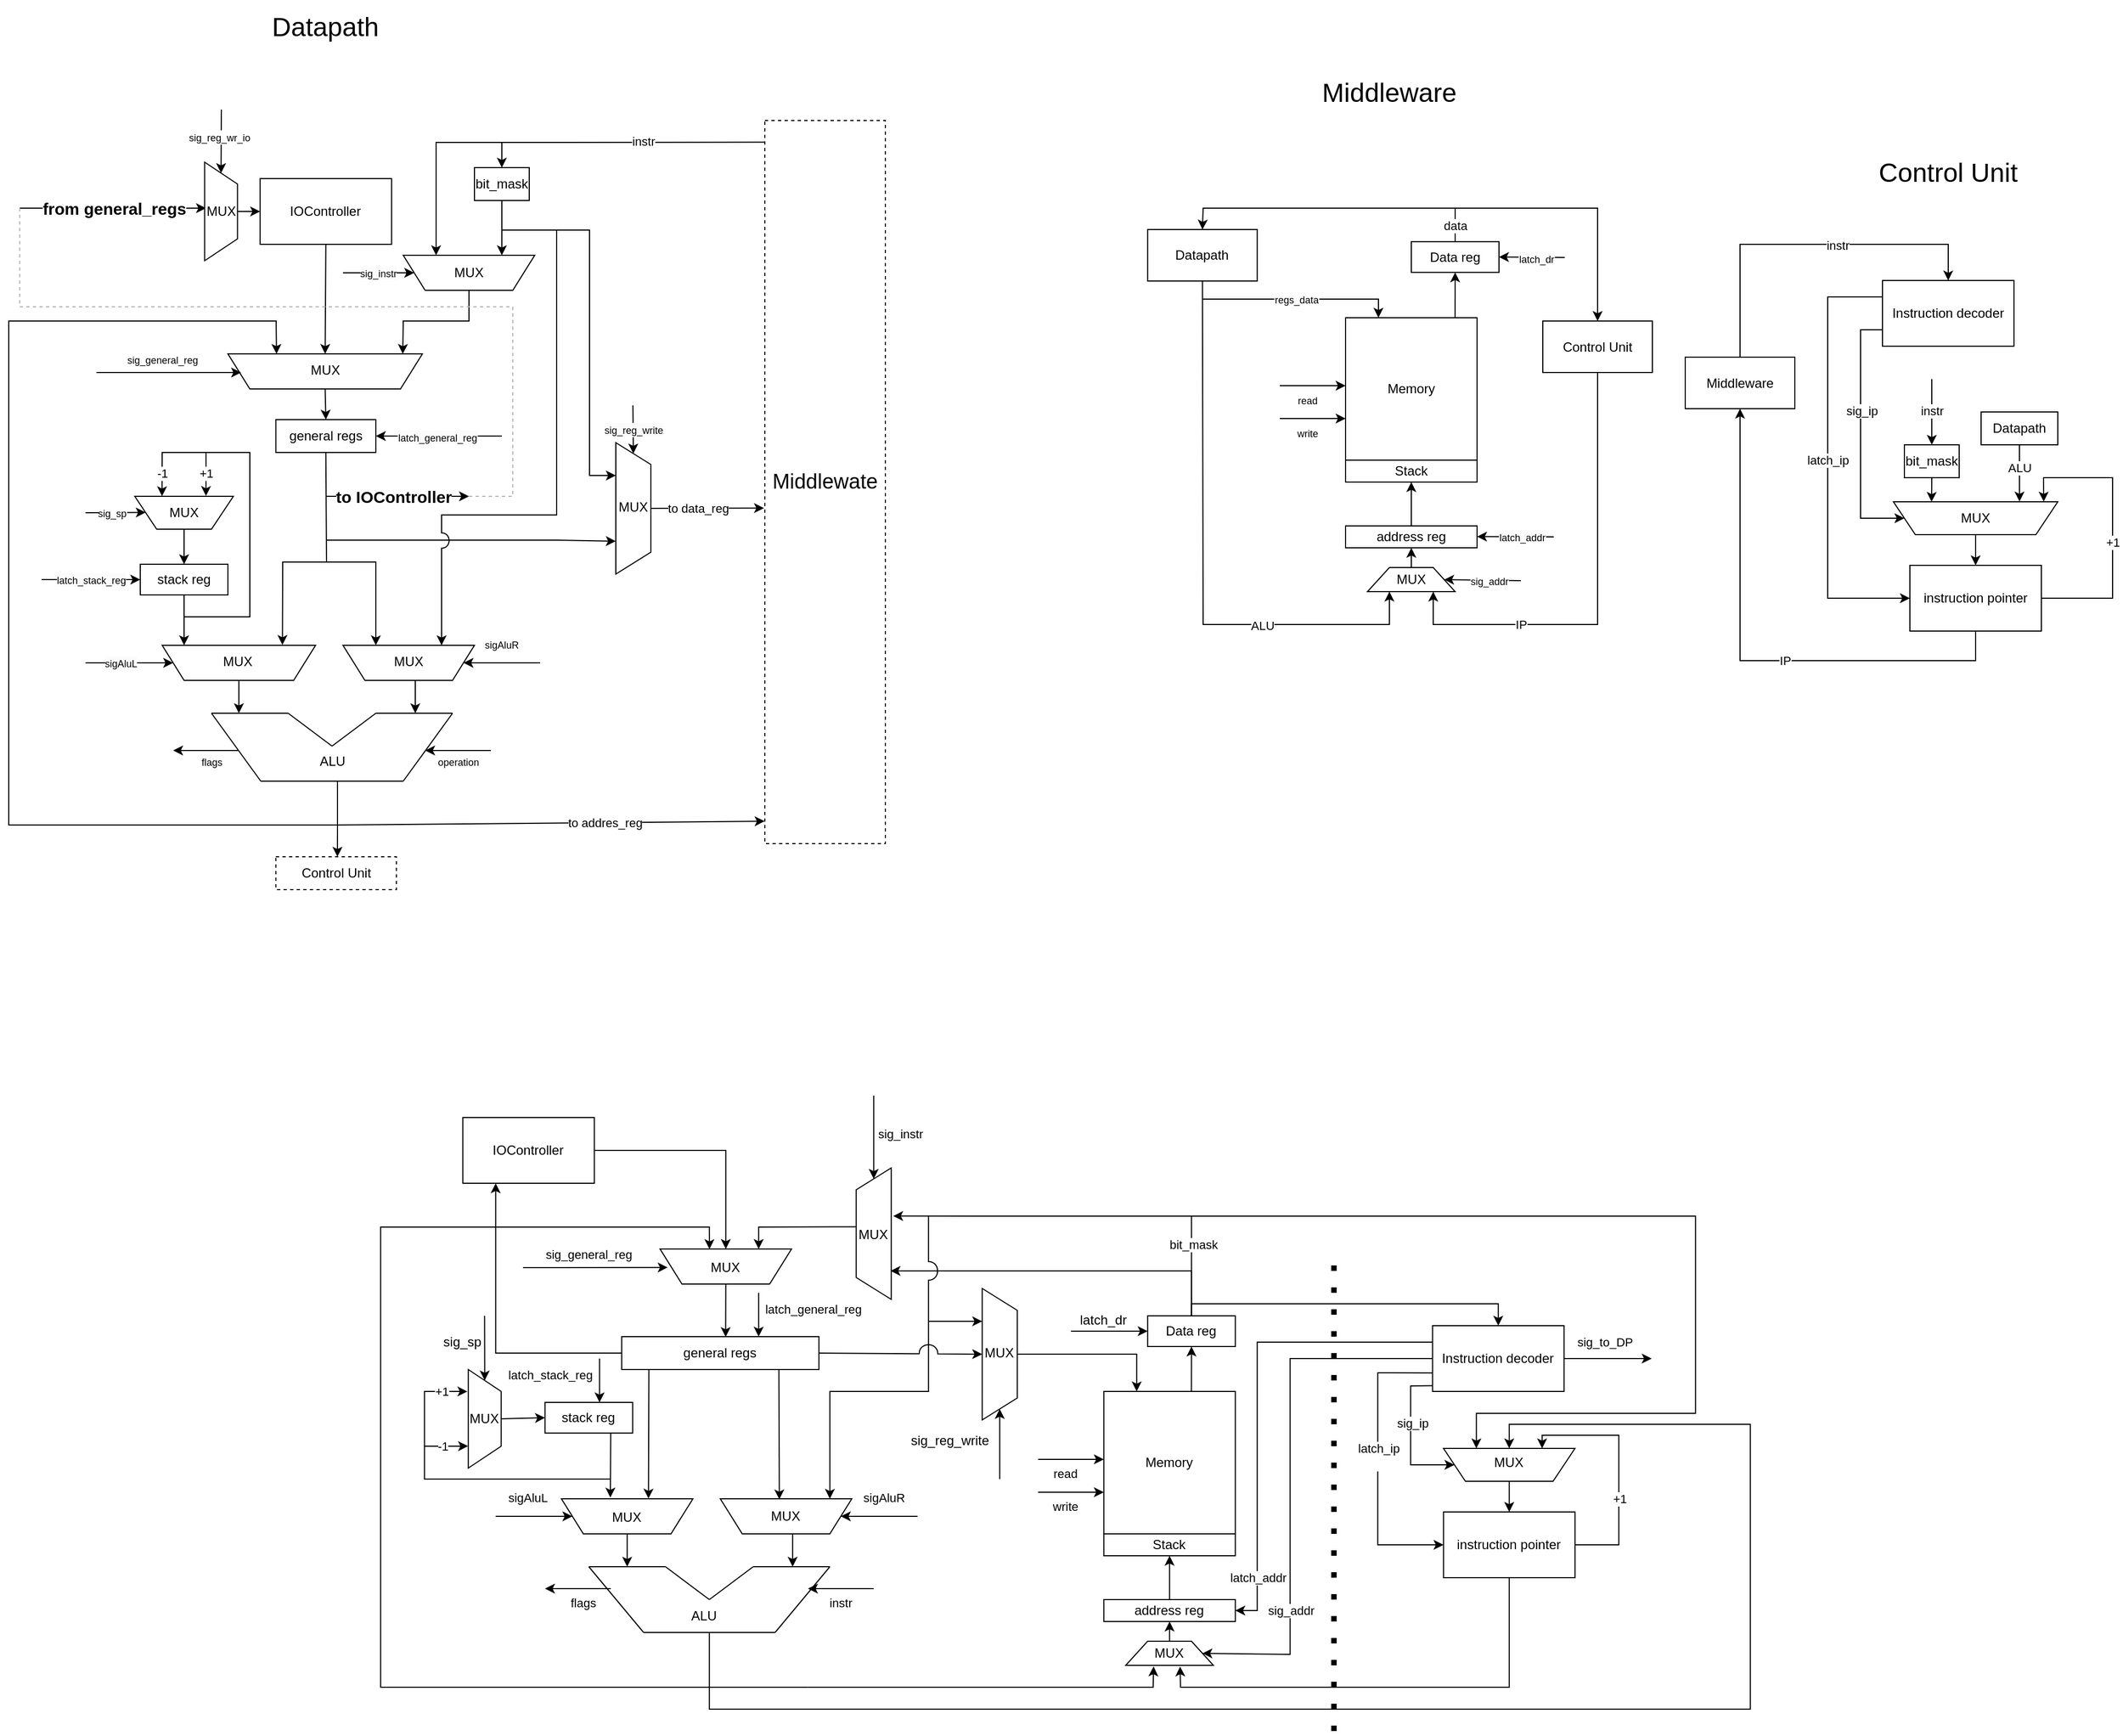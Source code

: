 <mxfile version="24.4.8" type="device">
  <diagram name="Page-1" id="16e2658f-23c8-b752-8be9-c03fbebb8bbe">
    <mxGraphModel dx="909" dy="690" grid="1" gridSize="10" guides="1" tooltips="1" connect="1" arrows="1" fold="1" page="1" pageScale="1" pageWidth="2336" pageHeight="1654" background="none" math="0" shadow="0">
      <root>
        <mxCell id="0" />
        <mxCell id="1" parent="0" />
        <mxCell id="t-9RpsmPlMLalLA969iO-33" value="" style="endArrow=none;html=1;rounded=0;" parent="1" edge="1">
          <mxGeometry width="50" height="50" relative="1" as="geometry">
            <mxPoint x="699.37" y="1520" as="sourcePoint" />
            <mxPoint x="819.37" y="1520" as="targetPoint" />
          </mxGeometry>
        </mxCell>
        <mxCell id="t-9RpsmPlMLalLA969iO-34" value="" style="endArrow=none;html=1;rounded=0;" parent="1" edge="1">
          <mxGeometry width="50" height="50" relative="1" as="geometry">
            <mxPoint x="819.37" y="1520" as="sourcePoint" />
            <mxPoint x="869.37" y="1460" as="targetPoint" />
          </mxGeometry>
        </mxCell>
        <mxCell id="t-9RpsmPlMLalLA969iO-35" value="" style="endArrow=none;html=1;rounded=0;" parent="1" edge="1">
          <mxGeometry width="50" height="50" relative="1" as="geometry">
            <mxPoint x="699.37" y="1520" as="sourcePoint" />
            <mxPoint x="649.37" y="1460" as="targetPoint" />
          </mxGeometry>
        </mxCell>
        <mxCell id="t-9RpsmPlMLalLA969iO-36" value="" style="endArrow=none;html=1;rounded=0;" parent="1" edge="1">
          <mxGeometry width="50" height="50" relative="1" as="geometry">
            <mxPoint x="649.37" y="1460" as="sourcePoint" />
            <mxPoint x="719.37" y="1460" as="targetPoint" />
          </mxGeometry>
        </mxCell>
        <mxCell id="t-9RpsmPlMLalLA969iO-38" value="" style="endArrow=none;html=1;rounded=0;" parent="1" edge="1">
          <mxGeometry width="50" height="50" relative="1" as="geometry">
            <mxPoint x="719.37" y="1460" as="sourcePoint" />
            <mxPoint x="759.37" y="1490" as="targetPoint" />
          </mxGeometry>
        </mxCell>
        <mxCell id="t-9RpsmPlMLalLA969iO-39" value="" style="endArrow=none;html=1;rounded=0;" parent="1" edge="1">
          <mxGeometry width="50" height="50" relative="1" as="geometry">
            <mxPoint x="759.37" y="1490" as="sourcePoint" />
            <mxPoint x="799.37" y="1460" as="targetPoint" />
          </mxGeometry>
        </mxCell>
        <mxCell id="t-9RpsmPlMLalLA969iO-46" value="" style="endArrow=classic;html=1;rounded=0;exitX=0.5;exitY=0;exitDx=0;exitDy=0;" parent="1" source="qN9n4UM56Keu8omTE9ro-56" edge="1">
          <mxGeometry width="50" height="50" relative="1" as="geometry">
            <mxPoint x="779.19" y="1448" as="sourcePoint" />
            <mxPoint x="684.37" y="1460" as="targetPoint" />
          </mxGeometry>
        </mxCell>
        <mxCell id="t-9RpsmPlMLalLA969iO-47" value="" style="endArrow=none;html=1;rounded=0;" parent="1" edge="1">
          <mxGeometry width="50" height="50" relative="1" as="geometry">
            <mxPoint x="799.37" y="1460" as="sourcePoint" />
            <mxPoint x="869.37" y="1460" as="targetPoint" />
          </mxGeometry>
        </mxCell>
        <mxCell id="t-9RpsmPlMLalLA969iO-53" value="" style="endArrow=classic;html=1;rounded=0;exitX=0.45;exitY=0.007;exitDx=0;exitDy=0;exitPerimeter=0;" parent="1" source="qN9n4UM56Keu8omTE9ro-59" edge="1">
          <mxGeometry width="50" height="50" relative="1" as="geometry">
            <mxPoint x="819.37" y="1440" as="sourcePoint" />
            <mxPoint x="835.37" y="1460" as="targetPoint" />
          </mxGeometry>
        </mxCell>
        <mxCell id="qN9n4UM56Keu8omTE9ro-1" value="general regs" style="rounded=0;whiteSpace=wrap;html=1;" parent="1" vertex="1">
          <mxGeometry x="679.37" y="1250" width="180" height="30" as="geometry" />
        </mxCell>
        <mxCell id="qN9n4UM56Keu8omTE9ro-5" value="" style="endArrow=classic;html=1;rounded=0;exitX=0.797;exitY=1.014;exitDx=0;exitDy=0;exitPerimeter=0;entryX=0.551;entryY=0.983;entryDx=0;entryDy=0;entryPerimeter=0;" parent="1" source="qN9n4UM56Keu8omTE9ro-1" target="qN9n4UM56Keu8omTE9ro-59" edge="1">
          <mxGeometry width="50" height="50" relative="1" as="geometry">
            <mxPoint x="899.37" y="1360" as="sourcePoint" />
            <mxPoint x="909.37" y="1390" as="targetPoint" />
          </mxGeometry>
        </mxCell>
        <mxCell id="qN9n4UM56Keu8omTE9ro-8" value="" style="endArrow=classic;html=1;rounded=0;exitX=0.138;exitY=1.016;exitDx=0;exitDy=0;exitPerimeter=0;entryX=0.338;entryY=1.006;entryDx=0;entryDy=0;entryPerimeter=0;" parent="1" source="qN9n4UM56Keu8omTE9ro-1" target="qN9n4UM56Keu8omTE9ro-56" edge="1">
          <mxGeometry width="50" height="50" relative="1" as="geometry">
            <mxPoint x="789.37" y="1350" as="sourcePoint" />
            <mxPoint x="789.37" y="1400" as="targetPoint" />
          </mxGeometry>
        </mxCell>
        <mxCell id="qN9n4UM56Keu8omTE9ro-9" value="ALU" style="text;html=1;align=center;verticalAlign=middle;resizable=0;points=[];autosize=1;strokeColor=none;fillColor=none;" parent="1" vertex="1">
          <mxGeometry x="729.37" y="1490" width="50" height="30" as="geometry" />
        </mxCell>
        <mxCell id="qN9n4UM56Keu8omTE9ro-11" value="" style="endArrow=none;html=1;rounded=0;" parent="1" edge="1">
          <mxGeometry width="50" height="50" relative="1" as="geometry">
            <mxPoint x="759.37" y="1520" as="sourcePoint" />
            <mxPoint x="759.37" y="1570" as="targetPoint" />
          </mxGeometry>
        </mxCell>
        <mxCell id="qN9n4UM56Keu8omTE9ro-15" value="" style="endArrow=classic;html=1;rounded=0;" parent="1" edge="1">
          <mxGeometry width="50" height="50" relative="1" as="geometry">
            <mxPoint x="669.37" y="1480" as="sourcePoint" />
            <mxPoint x="609.37" y="1480" as="targetPoint" />
          </mxGeometry>
        </mxCell>
        <mxCell id="qN9n4UM56Keu8omTE9ro-16" value="&lt;font style=&quot;font-size: 11px;&quot;&gt;flags&lt;/font&gt;" style="text;html=1;align=center;verticalAlign=middle;resizable=0;points=[];autosize=1;strokeColor=none;fillColor=none;" parent="1" vertex="1">
          <mxGeometry x="619.37" y="1478" width="50" height="30" as="geometry" />
        </mxCell>
        <mxCell id="qN9n4UM56Keu8omTE9ro-17" value="" style="endArrow=classic;html=1;rounded=0;" parent="1" edge="1">
          <mxGeometry width="50" height="50" relative="1" as="geometry">
            <mxPoint x="909.37" y="1480" as="sourcePoint" />
            <mxPoint x="849.37" y="1480" as="targetPoint" />
          </mxGeometry>
        </mxCell>
        <mxCell id="qN9n4UM56Keu8omTE9ro-18" value="&lt;font style=&quot;font-size: 11px;&quot;&gt;instr&lt;/font&gt;" style="text;html=1;align=center;verticalAlign=middle;resizable=0;points=[];autosize=1;strokeColor=none;fillColor=none;" parent="1" vertex="1">
          <mxGeometry x="859.37" y="1478" width="40" height="30" as="geometry" />
        </mxCell>
        <mxCell id="qN9n4UM56Keu8omTE9ro-19" value="Memory" style="rounded=0;whiteSpace=wrap;html=1;" parent="1" vertex="1">
          <mxGeometry x="1119.37" y="1300" width="120" height="130" as="geometry" />
        </mxCell>
        <mxCell id="qN9n4UM56Keu8omTE9ro-20" value="Instruction decoder" style="rounded=0;whiteSpace=wrap;html=1;" parent="1" vertex="1">
          <mxGeometry x="1419.37" y="1240" width="120" height="60" as="geometry" />
        </mxCell>
        <mxCell id="qN9n4UM56Keu8omTE9ro-24" value="instruction pointer" style="rounded=0;whiteSpace=wrap;html=1;" parent="1" vertex="1">
          <mxGeometry x="1429.37" y="1410" width="120" height="60" as="geometry" />
        </mxCell>
        <mxCell id="qN9n4UM56Keu8omTE9ro-26" value="" style="endArrow=classic;html=1;rounded=0;entryX=0.318;entryY=1.047;entryDx=0;entryDy=0;entryPerimeter=0;" parent="1" target="qN9n4UM56Keu8omTE9ro-54" edge="1">
          <mxGeometry width="50" height="50" relative="1" as="geometry">
            <mxPoint x="849.37" y="1570" as="sourcePoint" />
            <mxPoint x="1089.37" y="1540" as="targetPoint" />
            <Array as="points">
              <mxPoint x="1164.37" y="1570" />
            </Array>
          </mxGeometry>
        </mxCell>
        <mxCell id="qN9n4UM56Keu8omTE9ro-27" value="" style="endArrow=classic;html=1;rounded=0;" parent="1" edge="1">
          <mxGeometry width="50" height="50" relative="1" as="geometry">
            <mxPoint x="1059.37" y="1392" as="sourcePoint" />
            <mxPoint x="1119.37" y="1392" as="targetPoint" />
          </mxGeometry>
        </mxCell>
        <mxCell id="qN9n4UM56Keu8omTE9ro-28" value="&lt;font style=&quot;font-size: 11px;&quot;&gt;write&lt;/font&gt;" style="text;html=1;align=center;verticalAlign=middle;resizable=0;points=[];autosize=1;strokeColor=none;fillColor=none;" parent="1" vertex="1">
          <mxGeometry x="1059.37" y="1390" width="50" height="30" as="geometry" />
        </mxCell>
        <mxCell id="qN9n4UM56Keu8omTE9ro-31" value="" style="endArrow=classic;html=1;rounded=0;" parent="1" edge="1">
          <mxGeometry width="50" height="50" relative="1" as="geometry">
            <mxPoint x="1059.37" y="1362" as="sourcePoint" />
            <mxPoint x="1119.37" y="1362" as="targetPoint" />
          </mxGeometry>
        </mxCell>
        <mxCell id="qN9n4UM56Keu8omTE9ro-32" value="&lt;font style=&quot;font-size: 11px;&quot;&gt;read&lt;/font&gt;" style="text;html=1;align=center;verticalAlign=middle;resizable=0;points=[];autosize=1;strokeColor=none;fillColor=none;" parent="1" vertex="1">
          <mxGeometry x="1059.37" y="1360" width="50" height="30" as="geometry" />
        </mxCell>
        <mxCell id="qN9n4UM56Keu8omTE9ro-34" value="" style="endArrow=classic;html=1;rounded=0;exitX=0.5;exitY=1;exitDx=0;exitDy=0;entryX=0.62;entryY=1.05;entryDx=0;entryDy=0;entryPerimeter=0;" parent="1" source="qN9n4UM56Keu8omTE9ro-24" target="qN9n4UM56Keu8omTE9ro-54" edge="1">
          <mxGeometry width="50" height="50" relative="1" as="geometry">
            <mxPoint x="1069.37" y="1580" as="sourcePoint" />
            <mxPoint x="1196.9" y="1590.9" as="targetPoint" />
            <Array as="points">
              <mxPoint x="1489.37" y="1570" />
              <mxPoint x="1189.37" y="1570" />
            </Array>
          </mxGeometry>
        </mxCell>
        <mxCell id="qN9n4UM56Keu8omTE9ro-54" value="MUX" style="shape=trapezoid;perimeter=trapezoidPerimeter;whiteSpace=wrap;html=1;fixedSize=1;" parent="1" vertex="1">
          <mxGeometry x="1139.37" y="1528" width="80" height="22" as="geometry" />
        </mxCell>
        <mxCell id="qN9n4UM56Keu8omTE9ro-55" value="" style="endArrow=classic;html=1;rounded=0;exitX=0.5;exitY=0;exitDx=0;exitDy=0;entryX=0.5;entryY=1;entryDx=0;entryDy=0;" parent="1" source="qN9n4UM56Keu8omTE9ro-89" target="qN9n4UM56Keu8omTE9ro-110" edge="1">
          <mxGeometry width="50" height="50" relative="1" as="geometry">
            <mxPoint x="1104.37" y="1560" as="sourcePoint" />
            <mxPoint x="1179.37" y="1390" as="targetPoint" />
          </mxGeometry>
        </mxCell>
        <mxCell id="qN9n4UM56Keu8omTE9ro-56" value="" style="shape=trapezoid;perimeter=trapezoidPerimeter;whiteSpace=wrap;html=1;fixedSize=1;rotation=-180;rounded=0;shadow=0;" parent="1" vertex="1">
          <mxGeometry x="624.37" y="1398" width="120" height="32" as="geometry" />
        </mxCell>
        <mxCell id="qN9n4UM56Keu8omTE9ro-58" value="MUX" style="text;html=1;align=center;verticalAlign=middle;whiteSpace=wrap;rounded=0;" parent="1" vertex="1">
          <mxGeometry x="654.37" y="1400" width="60" height="30" as="geometry" />
        </mxCell>
        <mxCell id="qN9n4UM56Keu8omTE9ro-59" value="" style="shape=trapezoid;perimeter=trapezoidPerimeter;whiteSpace=wrap;html=1;fixedSize=1;rotation=-180;rounded=0;shadow=0;" parent="1" vertex="1">
          <mxGeometry x="769.37" y="1398" width="120" height="32" as="geometry" />
        </mxCell>
        <mxCell id="qN9n4UM56Keu8omTE9ro-61" value="MUX" style="text;html=1;align=center;verticalAlign=middle;whiteSpace=wrap;rounded=0;" parent="1" vertex="1">
          <mxGeometry x="799.37" y="1399" width="60" height="30" as="geometry" />
        </mxCell>
        <mxCell id="qN9n4UM56Keu8omTE9ro-62" value="" style="shape=trapezoid;perimeter=trapezoidPerimeter;whiteSpace=wrap;html=1;fixedSize=1;rotation=-180;" parent="1" vertex="1">
          <mxGeometry x="1429.37" y="1352" width="120" height="30" as="geometry" />
        </mxCell>
        <mxCell id="qN9n4UM56Keu8omTE9ro-63" value="MUX" style="text;html=1;align=center;verticalAlign=middle;whiteSpace=wrap;rounded=0;" parent="1" vertex="1">
          <mxGeometry x="1459.37" y="1350" width="60" height="30" as="geometry" />
        </mxCell>
        <mxCell id="qN9n4UM56Keu8omTE9ro-64" value="" style="endArrow=classic;html=1;rounded=0;entryX=0.5;entryY=0;entryDx=0;entryDy=0;exitX=0.5;exitY=0;exitDx=0;exitDy=0;" parent="1" source="qN9n4UM56Keu8omTE9ro-62" target="qN9n4UM56Keu8omTE9ro-24" edge="1">
          <mxGeometry width="50" height="50" relative="1" as="geometry">
            <mxPoint x="1399.37" y="1410" as="sourcePoint" />
            <mxPoint x="1449.37" y="1360" as="targetPoint" />
          </mxGeometry>
        </mxCell>
        <mxCell id="qN9n4UM56Keu8omTE9ro-65" value="" style="endArrow=classic;html=1;rounded=0;exitX=1;exitY=0.5;exitDx=0;exitDy=0;entryX=0.25;entryY=1;entryDx=0;entryDy=0;" parent="1" source="qN9n4UM56Keu8omTE9ro-24" target="qN9n4UM56Keu8omTE9ro-62" edge="1">
          <mxGeometry width="50" height="50" relative="1" as="geometry">
            <mxPoint x="1559.37" y="1520" as="sourcePoint" />
            <mxPoint x="1469.37" y="1340" as="targetPoint" />
            <Array as="points">
              <mxPoint x="1589.37" y="1440" />
              <mxPoint x="1589.37" y="1340" />
              <mxPoint x="1519.37" y="1340" />
            </Array>
          </mxGeometry>
        </mxCell>
        <mxCell id="qN9n4UM56Keu8omTE9ro-66" value="+1" style="edgeLabel;html=1;align=center;verticalAlign=middle;resizable=0;points=[];" parent="qN9n4UM56Keu8omTE9ro-65" vertex="1" connectable="0">
          <mxGeometry x="-0.262" relative="1" as="geometry">
            <mxPoint as="offset" />
          </mxGeometry>
        </mxCell>
        <mxCell id="qN9n4UM56Keu8omTE9ro-67" value="" style="endArrow=classic;html=1;rounded=0;" parent="1" edge="1">
          <mxGeometry width="50" height="50" relative="1" as="geometry">
            <mxPoint x="804.37" y="1210" as="sourcePoint" />
            <mxPoint x="804.37" y="1250" as="targetPoint" />
          </mxGeometry>
        </mxCell>
        <mxCell id="qN9n4UM56Keu8omTE9ro-69" value="&lt;font style=&quot;font-size: 11px;&quot;&gt;latch_general_reg&lt;/font&gt;" style="text;html=1;align=center;verticalAlign=middle;resizable=0;points=[];autosize=1;strokeColor=none;fillColor=none;" parent="1" vertex="1">
          <mxGeometry x="799.37" y="1210" width="110" height="30" as="geometry" />
        </mxCell>
        <mxCell id="qN9n4UM56Keu8omTE9ro-72" value="" style="endArrow=classic;html=1;rounded=0;entryX=0.5;entryY=0;entryDx=0;entryDy=0;exitX=0.5;exitY=0;exitDx=0;exitDy=0;" parent="1" source="ngwG8sHYqxbEtw7EwDFG-26" target="qN9n4UM56Keu8omTE9ro-20" edge="1">
          <mxGeometry width="50" height="50" relative="1" as="geometry">
            <mxPoint x="1199.37" y="1220" as="sourcePoint" />
            <mxPoint x="1229.37" y="1270" as="targetPoint" />
            <Array as="points">
              <mxPoint x="1199.37" y="1220" />
              <mxPoint x="1479.37" y="1220" />
            </Array>
          </mxGeometry>
        </mxCell>
        <mxCell id="qN9n4UM56Keu8omTE9ro-73" value="" style="endArrow=classic;html=1;rounded=0;exitX=1;exitY=0.5;exitDx=0;exitDy=0;" parent="1" source="qN9n4UM56Keu8omTE9ro-20" edge="1">
          <mxGeometry width="50" height="50" relative="1" as="geometry">
            <mxPoint x="1559.37" y="1269.76" as="sourcePoint" />
            <mxPoint x="1619.37" y="1270" as="targetPoint" />
          </mxGeometry>
        </mxCell>
        <mxCell id="qN9n4UM56Keu8omTE9ro-75" value="&lt;font style=&quot;font-size: 11px;&quot;&gt;sig_to_DP&lt;/font&gt;" style="text;html=1;align=center;verticalAlign=middle;whiteSpace=wrap;rounded=0;" parent="1" vertex="1">
          <mxGeometry x="1547.37" y="1240" width="60" height="30" as="geometry" />
        </mxCell>
        <mxCell id="qN9n4UM56Keu8omTE9ro-77" value="" style="endArrow=classic;html=1;rounded=0;entryX=0.5;entryY=1;entryDx=0;entryDy=0;" parent="1" target="qN9n4UM56Keu8omTE9ro-62" edge="1">
          <mxGeometry width="50" height="50" relative="1" as="geometry">
            <mxPoint x="759.37" y="1570" as="sourcePoint" />
            <mxPoint x="994.37" y="1580" as="targetPoint" />
            <Array as="points">
              <mxPoint x="759.37" y="1590" />
              <mxPoint x="1709.37" y="1590" />
              <mxPoint x="1709.37" y="1330" />
              <mxPoint x="1489.37" y="1330" />
            </Array>
          </mxGeometry>
        </mxCell>
        <mxCell id="qN9n4UM56Keu8omTE9ro-79" value="" style="endArrow=classic;html=1;rounded=0;exitX=-0.003;exitY=0.718;exitDx=0;exitDy=0;entryX=0;entryY=0.5;entryDx=0;entryDy=0;exitPerimeter=0;" parent="1" source="qN9n4UM56Keu8omTE9ro-20" target="qN9n4UM56Keu8omTE9ro-24" edge="1">
          <mxGeometry width="50" height="50" relative="1" as="geometry">
            <mxPoint x="1319.37" y="1160" as="sourcePoint" />
            <mxPoint x="1399.37" y="1180" as="targetPoint" />
            <Array as="points">
              <mxPoint x="1369.37" y="1283" />
              <mxPoint x="1369.37" y="1440" />
            </Array>
          </mxGeometry>
        </mxCell>
        <mxCell id="qN9n4UM56Keu8omTE9ro-84" value="latch_ip&lt;div&gt;&lt;br&gt;&lt;/div&gt;" style="edgeLabel;html=1;align=center;verticalAlign=middle;resizable=0;points=[];" parent="qN9n4UM56Keu8omTE9ro-79" vertex="1" connectable="0">
          <mxGeometry x="-0.062" relative="1" as="geometry">
            <mxPoint as="offset" />
          </mxGeometry>
        </mxCell>
        <mxCell id="qN9n4UM56Keu8omTE9ro-90" value="" style="endArrow=classic;html=1;rounded=0;exitX=0.5;exitY=0;exitDx=0;exitDy=0;entryX=0.5;entryY=1;entryDx=0;entryDy=0;" parent="1" source="qN9n4UM56Keu8omTE9ro-54" target="qN9n4UM56Keu8omTE9ro-89" edge="1">
          <mxGeometry width="50" height="50" relative="1" as="geometry">
            <mxPoint x="1179.37" y="1506" as="sourcePoint" />
            <mxPoint x="1179.37" y="1470" as="targetPoint" />
          </mxGeometry>
        </mxCell>
        <mxCell id="qN9n4UM56Keu8omTE9ro-89" value="address reg" style="rounded=0;whiteSpace=wrap;html=1;" parent="1" vertex="1">
          <mxGeometry x="1119.37" y="1490" width="120" height="20" as="geometry" />
        </mxCell>
        <mxCell id="qN9n4UM56Keu8omTE9ro-91" value="" style="endArrow=classic;html=1;rounded=0;entryX=0.624;entryY=0.996;entryDx=0;entryDy=0;entryPerimeter=0;" parent="1" target="bIrbUYFAm6PakOb2XTO1-1" edge="1">
          <mxGeometry width="50" height="50" relative="1" as="geometry">
            <mxPoint x="849.37" y="1570" as="sourcePoint" />
            <mxPoint x="759.37" y="1130" as="targetPoint" />
            <Array as="points">
              <mxPoint x="459.37" y="1570" />
              <mxPoint x="459.37" y="1150" />
              <mxPoint x="759.37" y="1150" />
            </Array>
          </mxGeometry>
        </mxCell>
        <mxCell id="qN9n4UM56Keu8omTE9ro-92" value="" style="endArrow=classic;html=1;rounded=0;entryX=1;entryY=0.5;entryDx=0;entryDy=0;exitX=0;exitY=0.25;exitDx=0;exitDy=0;" parent="1" source="qN9n4UM56Keu8omTE9ro-20" target="qN9n4UM56Keu8omTE9ro-89" edge="1">
          <mxGeometry width="50" height="50" relative="1" as="geometry">
            <mxPoint x="1399.37" y="1280" as="sourcePoint" />
            <mxPoint x="1339.37" y="1500" as="targetPoint" />
            <Array as="points">
              <mxPoint x="1259.37" y="1255" />
              <mxPoint x="1259.37" y="1500" />
            </Array>
          </mxGeometry>
        </mxCell>
        <mxCell id="qN9n4UM56Keu8omTE9ro-103" value="&lt;span style=&quot;text-wrap: wrap; background-color: rgb(251, 251, 251);&quot;&gt;&lt;font style=&quot;font-size: 11px;&quot;&gt;latch_addr&lt;/font&gt;&lt;/span&gt;" style="edgeLabel;html=1;align=center;verticalAlign=middle;resizable=0;points=[];" parent="qN9n4UM56Keu8omTE9ro-92" vertex="1" connectable="0">
          <mxGeometry x="0.21" y="-2" relative="1" as="geometry">
            <mxPoint x="2" y="118" as="offset" />
          </mxGeometry>
        </mxCell>
        <mxCell id="qN9n4UM56Keu8omTE9ro-94" value="" style="endArrow=classic;html=1;rounded=0;entryX=1;entryY=0.5;entryDx=0;entryDy=0;" parent="1" target="qN9n4UM56Keu8omTE9ro-56" edge="1">
          <mxGeometry width="50" height="50" relative="1" as="geometry">
            <mxPoint x="564.37" y="1414" as="sourcePoint" />
            <mxPoint x="604.37" y="1418" as="targetPoint" />
          </mxGeometry>
        </mxCell>
        <mxCell id="qN9n4UM56Keu8omTE9ro-95" value="&lt;font style=&quot;font-size: 11px;&quot;&gt;sigAluL&lt;/font&gt;" style="text;html=1;align=center;verticalAlign=middle;whiteSpace=wrap;rounded=0;" parent="1" vertex="1">
          <mxGeometry x="564.37" y="1382" width="60" height="30" as="geometry" />
        </mxCell>
        <mxCell id="qN9n4UM56Keu8omTE9ro-96" value="" style="endArrow=classic;html=1;rounded=0;entryX=0;entryY=0.5;entryDx=0;entryDy=0;" parent="1" target="qN9n4UM56Keu8omTE9ro-59" edge="1">
          <mxGeometry width="50" height="50" relative="1" as="geometry">
            <mxPoint x="949.37" y="1414" as="sourcePoint" />
            <mxPoint x="949.37" y="1420" as="targetPoint" />
          </mxGeometry>
        </mxCell>
        <mxCell id="qN9n4UM56Keu8omTE9ro-97" value="&lt;font style=&quot;font-size: 11px;&quot;&gt;sigAluR&lt;/font&gt;" style="text;html=1;align=center;verticalAlign=middle;whiteSpace=wrap;rounded=0;" parent="1" vertex="1">
          <mxGeometry x="889.37" y="1382" width="60" height="30" as="geometry" />
        </mxCell>
        <mxCell id="qN9n4UM56Keu8omTE9ro-98" value="" style="endArrow=none;dashed=1;html=1;dashPattern=1 3;strokeWidth=5;rounded=0;" parent="1" edge="1">
          <mxGeometry width="50" height="50" relative="1" as="geometry">
            <mxPoint x="1329.37" y="1610" as="sourcePoint" />
            <mxPoint x="1329.37" y="1180" as="targetPoint" />
          </mxGeometry>
        </mxCell>
        <mxCell id="qN9n4UM56Keu8omTE9ro-105" value="" style="endArrow=classic;html=1;rounded=0;exitX=-0.003;exitY=0.912;exitDx=0;exitDy=0;entryX=1;entryY=0.5;entryDx=0;entryDy=0;exitPerimeter=0;" parent="1" source="qN9n4UM56Keu8omTE9ro-20" target="qN9n4UM56Keu8omTE9ro-62" edge="1">
          <mxGeometry width="50" height="50" relative="1" as="geometry">
            <mxPoint x="1359.37" y="1360" as="sourcePoint" />
            <mxPoint x="1409.37" y="1310" as="targetPoint" />
            <Array as="points">
              <mxPoint x="1399.37" y="1295" />
              <mxPoint x="1399.37" y="1367" />
            </Array>
          </mxGeometry>
        </mxCell>
        <mxCell id="qN9n4UM56Keu8omTE9ro-106" value="sig_ip" style="edgeLabel;html=1;align=center;verticalAlign=middle;resizable=0;points=[];" parent="qN9n4UM56Keu8omTE9ro-105" vertex="1" connectable="0">
          <mxGeometry x="-0.191" y="1" relative="1" as="geometry">
            <mxPoint as="offset" />
          </mxGeometry>
        </mxCell>
        <mxCell id="qN9n4UM56Keu8omTE9ro-107" value="" style="endArrow=classic;html=1;rounded=0;exitX=0;exitY=0.5;exitDx=0;exitDy=0;entryX=1;entryY=0.5;entryDx=0;entryDy=0;" parent="1" source="qN9n4UM56Keu8omTE9ro-20" target="qN9n4UM56Keu8omTE9ro-54" edge="1">
          <mxGeometry width="50" height="50" relative="1" as="geometry">
            <mxPoint x="1359.37" y="1340" as="sourcePoint" />
            <mxPoint x="1239.37" y="1530" as="targetPoint" />
            <Array as="points">
              <mxPoint x="1289.37" y="1270" />
              <mxPoint x="1289.37" y="1540" />
            </Array>
          </mxGeometry>
        </mxCell>
        <mxCell id="qN9n4UM56Keu8omTE9ro-109" value="sig_addr" style="edgeLabel;html=1;align=center;verticalAlign=middle;resizable=0;points=[];" parent="qN9n4UM56Keu8omTE9ro-107" vertex="1" connectable="0">
          <mxGeometry x="0.173" relative="1" as="geometry">
            <mxPoint y="78" as="offset" />
          </mxGeometry>
        </mxCell>
        <mxCell id="qN9n4UM56Keu8omTE9ro-110" value="Stack" style="rounded=0;whiteSpace=wrap;html=1;" parent="1" vertex="1">
          <mxGeometry x="1119.37" y="1430" width="120" height="20" as="geometry" />
        </mxCell>
        <mxCell id="qN9n4UM56Keu8omTE9ro-111" value="stack reg" style="rounded=0;whiteSpace=wrap;html=1;" parent="1" vertex="1">
          <mxGeometry x="609.37" y="1310" width="80" height="28" as="geometry" />
        </mxCell>
        <mxCell id="qN9n4UM56Keu8omTE9ro-112" value="" style="endArrow=classic;html=1;rounded=0;exitX=0.75;exitY=1;exitDx=0;exitDy=0;entryX=0.628;entryY=1.035;entryDx=0;entryDy=0;entryPerimeter=0;" parent="1" source="qN9n4UM56Keu8omTE9ro-111" target="qN9n4UM56Keu8omTE9ro-56" edge="1">
          <mxGeometry width="50" height="50" relative="1" as="geometry">
            <mxPoint x="859.37" y="1350" as="sourcePoint" />
            <mxPoint x="659.37" y="1390" as="targetPoint" />
          </mxGeometry>
        </mxCell>
        <mxCell id="qN9n4UM56Keu8omTE9ro-113" value="" style="endArrow=classic;html=1;rounded=0;" parent="1" edge="1">
          <mxGeometry width="50" height="50" relative="1" as="geometry">
            <mxPoint x="659.17" y="1270" as="sourcePoint" />
            <mxPoint x="659.17" y="1310" as="targetPoint" />
          </mxGeometry>
        </mxCell>
        <mxCell id="qN9n4UM56Keu8omTE9ro-114" value="&lt;font style=&quot;font-size: 11px;&quot;&gt;latch_stack_reg&lt;/font&gt;" style="text;html=1;align=center;verticalAlign=middle;resizable=0;points=[];autosize=1;strokeColor=none;fillColor=none;" parent="1" vertex="1">
          <mxGeometry x="564.37" y="1270" width="100" height="30" as="geometry" />
        </mxCell>
        <mxCell id="qN9n4UM56Keu8omTE9ro-115" value="" style="endArrow=classic;html=1;rounded=0;entryX=0;entryY=0.5;entryDx=0;entryDy=0;exitX=0.5;exitY=0;exitDx=0;exitDy=0;" parent="1" source="bIrbUYFAm6PakOb2XTO1-7" target="qN9n4UM56Keu8omTE9ro-111" edge="1">
          <mxGeometry width="50" height="50" relative="1" as="geometry">
            <mxPoint x="539.37" y="1324" as="sourcePoint" />
            <mxPoint x="639.37" y="1280" as="targetPoint" />
          </mxGeometry>
        </mxCell>
        <mxCell id="bIrbUYFAm6PakOb2XTO1-1" value="" style="shape=trapezoid;perimeter=trapezoidPerimeter;whiteSpace=wrap;html=1;fixedSize=1;rotation=-180;rounded=0;shadow=0;" parent="1" vertex="1">
          <mxGeometry x="714.37" y="1170" width="120" height="32" as="geometry" />
        </mxCell>
        <mxCell id="bIrbUYFAm6PakOb2XTO1-2" value="MUX" style="text;html=1;align=center;verticalAlign=middle;whiteSpace=wrap;rounded=0;" parent="1" vertex="1">
          <mxGeometry x="744.37" y="1172" width="60" height="30" as="geometry" />
        </mxCell>
        <mxCell id="bIrbUYFAm6PakOb2XTO1-3" value="" style="endArrow=classic;html=1;rounded=0;exitX=0.5;exitY=1;exitDx=0;exitDy=0;entryX=0.527;entryY=0.011;entryDx=0;entryDy=0;entryPerimeter=0;" parent="1" source="bIrbUYFAm6PakOb2XTO1-2" target="qN9n4UM56Keu8omTE9ro-1" edge="1">
          <mxGeometry width="50" height="50" relative="1" as="geometry">
            <mxPoint x="654.37" y="1190" as="sourcePoint" />
            <mxPoint x="704.37" y="1140" as="targetPoint" />
          </mxGeometry>
        </mxCell>
        <mxCell id="bIrbUYFAm6PakOb2XTO1-4" value="" style="endArrow=classic;html=1;rounded=0;entryX=0.942;entryY=0.474;entryDx=0;entryDy=0;entryPerimeter=0;" parent="1" target="bIrbUYFAm6PakOb2XTO1-1" edge="1">
          <mxGeometry width="50" height="50" relative="1" as="geometry">
            <mxPoint x="589.37" y="1187" as="sourcePoint" />
            <mxPoint x="709.37" y="1190" as="targetPoint" />
          </mxGeometry>
        </mxCell>
        <mxCell id="bIrbUYFAm6PakOb2XTO1-5" value="&lt;font style=&quot;font-size: 11px;&quot;&gt;sig_general_reg&lt;/font&gt;" style="text;html=1;align=center;verticalAlign=middle;resizable=0;points=[];autosize=1;strokeColor=none;fillColor=none;" parent="1" vertex="1">
          <mxGeometry x="599.37" y="1160" width="100" height="30" as="geometry" />
        </mxCell>
        <mxCell id="bIrbUYFAm6PakOb2XTO1-7" value="" style="shape=trapezoid;perimeter=trapezoidPerimeter;whiteSpace=wrap;html=1;fixedSize=1;rotation=90;rounded=0;shadow=0;" parent="1" vertex="1">
          <mxGeometry x="509.37" y="1310" width="90" height="30" as="geometry" />
        </mxCell>
        <mxCell id="bIrbUYFAm6PakOb2XTO1-8" value="MUX" style="text;html=1;align=center;verticalAlign=middle;whiteSpace=wrap;rounded=0;" parent="1" vertex="1">
          <mxGeometry x="524.37" y="1310" width="60" height="30" as="geometry" />
        </mxCell>
        <mxCell id="bIrbUYFAm6PakOb2XTO1-9" value="" style="endArrow=classic;html=1;rounded=0;entryX=0.777;entryY=1.007;entryDx=0;entryDy=0;entryPerimeter=0;" parent="1" target="bIrbUYFAm6PakOb2XTO1-7" edge="1">
          <mxGeometry width="50" height="50" relative="1" as="geometry">
            <mxPoint x="669.37" y="1380" as="sourcePoint" />
            <mxPoint x="609.37" y="1330" as="targetPoint" />
            <Array as="points">
              <mxPoint x="499.37" y="1380" />
              <mxPoint x="499.37" y="1350" />
            </Array>
          </mxGeometry>
        </mxCell>
        <mxCell id="HIkKj7lQl-brb_pWAjZc-10" value="-1" style="edgeLabel;html=1;align=center;verticalAlign=middle;resizable=0;points=[];" parent="bIrbUYFAm6PakOb2XTO1-9" vertex="1" connectable="0">
          <mxGeometry x="0.8" relative="1" as="geometry">
            <mxPoint as="offset" />
          </mxGeometry>
        </mxCell>
        <mxCell id="bIrbUYFAm6PakOb2XTO1-10" value="" style="endArrow=classic;html=1;rounded=0;entryX=0.223;entryY=1.027;entryDx=0;entryDy=0;entryPerimeter=0;" parent="1" target="bIrbUYFAm6PakOb2XTO1-7" edge="1">
          <mxGeometry width="50" height="50" relative="1" as="geometry">
            <mxPoint x="499.37" y="1350" as="sourcePoint" />
            <mxPoint x="523.37" y="1290" as="targetPoint" />
            <Array as="points">
              <mxPoint x="499.37" y="1300" />
            </Array>
          </mxGeometry>
        </mxCell>
        <mxCell id="HIkKj7lQl-brb_pWAjZc-9" value="+1" style="edgeLabel;html=1;align=center;verticalAlign=middle;resizable=0;points=[];" parent="bIrbUYFAm6PakOb2XTO1-10" vertex="1" connectable="0">
          <mxGeometry x="0.472" relative="1" as="geometry">
            <mxPoint as="offset" />
          </mxGeometry>
        </mxCell>
        <mxCell id="bIrbUYFAm6PakOb2XTO1-15" value="" style="endArrow=classic;html=1;rounded=0;entryX=0;entryY=0.5;entryDx=0;entryDy=0;" parent="1" target="bIrbUYFAm6PakOb2XTO1-7" edge="1">
          <mxGeometry width="50" height="50" relative="1" as="geometry">
            <mxPoint x="554.23" y="1231" as="sourcePoint" />
            <mxPoint x="554.13" y="1285.5" as="targetPoint" />
          </mxGeometry>
        </mxCell>
        <mxCell id="bIrbUYFAm6PakOb2XTO1-16" value="sig_sp" style="text;html=1;align=center;verticalAlign=middle;whiteSpace=wrap;rounded=0;" parent="1" vertex="1">
          <mxGeometry x="504.37" y="1240" width="60" height="30" as="geometry" />
        </mxCell>
        <mxCell id="XdM_GPnIFtBP77IQAVmx-1" value="" style="endArrow=classic;html=1;rounded=0;entryX=0.75;entryY=1;entryDx=0;entryDy=0;" parent="1" target="qN9n4UM56Keu8omTE9ro-62" edge="1">
          <mxGeometry width="50" height="50" relative="1" as="geometry">
            <mxPoint x="1199.37" y="1140" as="sourcePoint" />
            <mxPoint x="1429.37" y="1230" as="targetPoint" />
            <Array as="points">
              <mxPoint x="1659.37" y="1140" />
              <mxPoint x="1659.37" y="1320" />
              <mxPoint x="1459.37" y="1320" />
            </Array>
          </mxGeometry>
        </mxCell>
        <mxCell id="ngwG8sHYqxbEtw7EwDFG-8" value="" style="endArrow=classic;html=1;rounded=0;exitX=0.5;exitY=0;exitDx=0;exitDy=0;entryX=0.634;entryY=1.055;entryDx=0;entryDy=0;entryPerimeter=0;" parent="1" source="ngwG8sHYqxbEtw7EwDFG-26" target="ngwG8sHYqxbEtw7EwDFG-10" edge="1">
          <mxGeometry width="50" height="50" relative="1" as="geometry">
            <mxPoint x="1128.49" y="1139.996" as="sourcePoint" />
            <mxPoint x="1059.37" y="1110" as="targetPoint" />
            <Array as="points">
              <mxPoint x="1199.37" y="1140" />
            </Array>
          </mxGeometry>
        </mxCell>
        <mxCell id="ngwG8sHYqxbEtw7EwDFG-29" value="bit_mask" style="edgeLabel;html=1;align=center;verticalAlign=middle;resizable=0;points=[];" parent="ngwG8sHYqxbEtw7EwDFG-8" vertex="1" connectable="0">
          <mxGeometry x="-0.64" y="-1" relative="1" as="geometry">
            <mxPoint as="offset" />
          </mxGeometry>
        </mxCell>
        <mxCell id="ngwG8sHYqxbEtw7EwDFG-9" value="" style="endArrow=classic;html=1;rounded=0;entryX=0.217;entryY=0.98;entryDx=0;entryDy=0;entryPerimeter=0;exitX=0.5;exitY=0;exitDx=0;exitDy=0;" parent="1" source="ngwG8sHYqxbEtw7EwDFG-26" target="ngwG8sHYqxbEtw7EwDFG-10" edge="1">
          <mxGeometry width="50" height="50" relative="1" as="geometry">
            <mxPoint x="1299.37" y="1190" as="sourcePoint" />
            <mxPoint x="1179.37" y="1200" as="targetPoint" />
            <Array as="points">
              <mxPoint x="1199.37" y="1190" />
            </Array>
          </mxGeometry>
        </mxCell>
        <mxCell id="ngwG8sHYqxbEtw7EwDFG-10" value="" style="shape=trapezoid;perimeter=trapezoidPerimeter;whiteSpace=wrap;html=1;fixedSize=1;rotation=-90;rounded=0;shadow=0;" parent="1" vertex="1">
          <mxGeometry x="849.37" y="1140" width="120" height="32" as="geometry" />
        </mxCell>
        <mxCell id="ngwG8sHYqxbEtw7EwDFG-11" value="MUX" style="text;html=1;align=center;verticalAlign=middle;whiteSpace=wrap;rounded=0;" parent="1" vertex="1">
          <mxGeometry x="879.37" y="1142" width="60" height="30" as="geometry" />
        </mxCell>
        <mxCell id="ngwG8sHYqxbEtw7EwDFG-12" value="" style="endArrow=classic;html=1;rounded=0;exitX=0.552;exitY=-0.005;exitDx=0;exitDy=0;entryX=0.25;entryY=1;entryDx=0;entryDy=0;exitPerimeter=0;" parent="1" source="ngwG8sHYqxbEtw7EwDFG-10" target="bIrbUYFAm6PakOb2XTO1-1" edge="1">
          <mxGeometry width="50" height="50" relative="1" as="geometry">
            <mxPoint x="889.37" y="1190" as="sourcePoint" />
            <mxPoint x="939.37" y="1140" as="targetPoint" />
            <Array as="points">
              <mxPoint x="804.37" y="1150" />
            </Array>
          </mxGeometry>
        </mxCell>
        <mxCell id="ngwG8sHYqxbEtw7EwDFG-13" value="" style="endArrow=classic;html=1;rounded=0;entryX=1;entryY=0.5;entryDx=0;entryDy=0;" parent="1" target="ngwG8sHYqxbEtw7EwDFG-10" edge="1">
          <mxGeometry width="50" height="50" relative="1" as="geometry">
            <mxPoint x="909.37" y="1030" as="sourcePoint" />
            <mxPoint x="874.37" y="1070" as="targetPoint" />
          </mxGeometry>
        </mxCell>
        <mxCell id="ngwG8sHYqxbEtw7EwDFG-14" value="&lt;font style=&quot;font-size: 11px;&quot;&gt;sig_instr&lt;/font&gt;" style="text;html=1;align=center;verticalAlign=middle;whiteSpace=wrap;rounded=0;" parent="1" vertex="1">
          <mxGeometry x="904.37" y="1050" width="60" height="30" as="geometry" />
        </mxCell>
        <mxCell id="ngwG8sHYqxbEtw7EwDFG-20" value="" style="endArrow=classic;html=1;rounded=0;exitX=0.666;exitY=0.003;exitDx=0;exitDy=0;entryX=0.5;entryY=1;entryDx=0;entryDy=0;exitPerimeter=0;" parent="1" source="qN9n4UM56Keu8omTE9ro-19" target="ngwG8sHYqxbEtw7EwDFG-26" edge="1">
          <mxGeometry width="50" height="50" relative="1" as="geometry">
            <mxPoint x="1199.37" y="1300" as="sourcePoint" />
            <mxPoint x="1111.05" y="1140.108" as="targetPoint" />
            <Array as="points" />
          </mxGeometry>
        </mxCell>
        <mxCell id="ngwG8sHYqxbEtw7EwDFG-26" value="Data reg" style="rounded=0;whiteSpace=wrap;html=1;" parent="1" vertex="1">
          <mxGeometry x="1159.37" y="1231" width="80" height="28" as="geometry" />
        </mxCell>
        <mxCell id="ngwG8sHYqxbEtw7EwDFG-30" value="" style="endArrow=classic;html=1;rounded=0;entryX=0.25;entryY=1;entryDx=0;entryDy=0;jumpStyle=arc;jumpSize=17;" parent="1" edge="1">
          <mxGeometry width="50" height="50" relative="1" as="geometry">
            <mxPoint x="959.37" y="1140" as="sourcePoint" />
            <mxPoint x="869.37" y="1398" as="targetPoint" />
            <Array as="points">
              <mxPoint x="959.37" y="1170" />
              <mxPoint x="959.37" y="1220" />
              <mxPoint x="959.37" y="1300" />
              <mxPoint x="869.37" y="1300" />
            </Array>
          </mxGeometry>
        </mxCell>
        <mxCell id="ngwG8sHYqxbEtw7EwDFG-31" value="" style="endArrow=classic;html=1;rounded=0;exitX=1;exitY=0.5;exitDx=0;exitDy=0;entryX=0.5;entryY=1;entryDx=0;entryDy=0;jumpStyle=arc;jumpSize=17;" parent="1" source="qN9n4UM56Keu8omTE9ro-1" target="HIkKj7lQl-brb_pWAjZc-2" edge="1">
          <mxGeometry width="50" height="50" relative="1" as="geometry">
            <mxPoint x="1089.37" y="1380" as="sourcePoint" />
            <mxPoint x="989.37" y="1270" as="targetPoint" />
            <Array as="points" />
          </mxGeometry>
        </mxCell>
        <mxCell id="ngwG8sHYqxbEtw7EwDFG-33" value="" style="endArrow=classic;html=1;rounded=0;entryX=0;entryY=0.5;entryDx=0;entryDy=0;" parent="1" target="ngwG8sHYqxbEtw7EwDFG-26" edge="1">
          <mxGeometry width="50" height="50" relative="1" as="geometry">
            <mxPoint x="1089.37" y="1245" as="sourcePoint" />
            <mxPoint x="1099.37" y="1220" as="targetPoint" />
          </mxGeometry>
        </mxCell>
        <mxCell id="ngwG8sHYqxbEtw7EwDFG-34" value="latch_dr" style="text;html=1;align=center;verticalAlign=middle;whiteSpace=wrap;rounded=0;" parent="1" vertex="1">
          <mxGeometry x="1089.37" y="1220" width="60" height="30" as="geometry" />
        </mxCell>
        <mxCell id="HIkKj7lQl-brb_pWAjZc-2" value="" style="shape=trapezoid;perimeter=trapezoidPerimeter;whiteSpace=wrap;html=1;fixedSize=1;rotation=90;rounded=0;shadow=0;" parent="1" vertex="1">
          <mxGeometry x="964.37" y="1250" width="120" height="32" as="geometry" />
        </mxCell>
        <mxCell id="HIkKj7lQl-brb_pWAjZc-3" value="MUX" style="text;html=1;align=center;verticalAlign=middle;whiteSpace=wrap;rounded=0;" parent="1" vertex="1">
          <mxGeometry x="994.37" y="1250" width="60" height="30" as="geometry" />
        </mxCell>
        <mxCell id="HIkKj7lQl-brb_pWAjZc-5" value="" style="endArrow=classic;html=1;rounded=0;exitX=0.5;exitY=0;exitDx=0;exitDy=0;entryX=0.25;entryY=0;entryDx=0;entryDy=0;" parent="1" source="HIkKj7lQl-brb_pWAjZc-2" target="qN9n4UM56Keu8omTE9ro-19" edge="1">
          <mxGeometry width="50" height="50" relative="1" as="geometry">
            <mxPoint x="1049.37" y="1330" as="sourcePoint" />
            <mxPoint x="1099.37" y="1280" as="targetPoint" />
            <Array as="points">
              <mxPoint x="1149.37" y="1266" />
            </Array>
          </mxGeometry>
        </mxCell>
        <mxCell id="HIkKj7lQl-brb_pWAjZc-6" value="" style="endArrow=classic;html=1;rounded=0;entryX=1;entryY=0.5;entryDx=0;entryDy=0;" parent="1" target="HIkKj7lQl-brb_pWAjZc-2" edge="1">
          <mxGeometry width="50" height="50" relative="1" as="geometry">
            <mxPoint x="1024.37" y="1380" as="sourcePoint" />
            <mxPoint x="1044.37" y="1367" as="targetPoint" />
          </mxGeometry>
        </mxCell>
        <mxCell id="HIkKj7lQl-brb_pWAjZc-7" value="sig_reg_write" style="text;html=1;align=center;verticalAlign=middle;whiteSpace=wrap;rounded=0;" parent="1" vertex="1">
          <mxGeometry x="939.37" y="1330" width="80" height="30" as="geometry" />
        </mxCell>
        <mxCell id="HIkKj7lQl-brb_pWAjZc-8" value="" style="endArrow=classic;html=1;rounded=0;entryX=0.25;entryY=1;entryDx=0;entryDy=0;" parent="1" target="HIkKj7lQl-brb_pWAjZc-2" edge="1">
          <mxGeometry width="50" height="50" relative="1" as="geometry">
            <mxPoint x="959.37" y="1236" as="sourcePoint" />
            <mxPoint x="1059.37" y="1290" as="targetPoint" />
          </mxGeometry>
        </mxCell>
        <mxCell id="HIkKj7lQl-brb_pWAjZc-13" value="IOController" style="rounded=0;whiteSpace=wrap;html=1;" parent="1" vertex="1">
          <mxGeometry x="534.37" y="1050" width="120" height="60" as="geometry" />
        </mxCell>
        <mxCell id="HIkKj7lQl-brb_pWAjZc-14" value="" style="endArrow=classic;html=1;rounded=0;exitX=1;exitY=0.5;exitDx=0;exitDy=0;entryX=0.5;entryY=1;entryDx=0;entryDy=0;" parent="1" source="HIkKj7lQl-brb_pWAjZc-13" target="bIrbUYFAm6PakOb2XTO1-1" edge="1">
          <mxGeometry width="50" height="50" relative="1" as="geometry">
            <mxPoint x="689.37" y="1110" as="sourcePoint" />
            <mxPoint x="739.37" y="1060" as="targetPoint" />
            <Array as="points">
              <mxPoint x="774.37" y="1080" />
            </Array>
          </mxGeometry>
        </mxCell>
        <mxCell id="HIkKj7lQl-brb_pWAjZc-15" value="" style="endArrow=classic;html=1;rounded=0;exitX=0;exitY=0.5;exitDx=0;exitDy=0;entryX=0.25;entryY=1;entryDx=0;entryDy=0;" parent="1" source="qN9n4UM56Keu8omTE9ro-1" target="HIkKj7lQl-brb_pWAjZc-13" edge="1">
          <mxGeometry width="50" height="50" relative="1" as="geometry">
            <mxPoint x="449.37" y="1192" as="sourcePoint" />
            <mxPoint x="499.37" y="1142" as="targetPoint" />
            <Array as="points">
              <mxPoint x="564.37" y="1265" />
            </Array>
          </mxGeometry>
        </mxCell>
        <mxCell id="HkCTBYgnvb_CsdK_xaza-107" value="general regs" style="rounded=0;whiteSpace=wrap;html=1;" parent="1" vertex="1">
          <mxGeometry x="363.75" y="413" width="91.25" height="30" as="geometry" />
        </mxCell>
        <mxCell id="HkCTBYgnvb_CsdK_xaza-130" value="" style="endArrow=none;html=1;rounded=0;" parent="1" edge="1">
          <mxGeometry width="50" height="50" relative="1" as="geometry">
            <mxPoint x="350" y="743" as="sourcePoint" />
            <mxPoint x="480" y="743" as="targetPoint" />
            <Array as="points">
              <mxPoint x="420" y="743" />
            </Array>
          </mxGeometry>
        </mxCell>
        <mxCell id="HkCTBYgnvb_CsdK_xaza-131" value="" style="endArrow=none;html=1;rounded=0;" parent="1" edge="1">
          <mxGeometry width="50" height="50" relative="1" as="geometry">
            <mxPoint x="480" y="743" as="sourcePoint" />
            <mxPoint x="525" y="681" as="targetPoint" />
          </mxGeometry>
        </mxCell>
        <mxCell id="HkCTBYgnvb_CsdK_xaza-132" value="" style="endArrow=none;html=1;rounded=0;" parent="1" edge="1">
          <mxGeometry width="50" height="50" relative="1" as="geometry">
            <mxPoint x="350" y="743" as="sourcePoint" />
            <mxPoint x="305" y="681" as="targetPoint" />
          </mxGeometry>
        </mxCell>
        <mxCell id="HkCTBYgnvb_CsdK_xaza-133" value="" style="endArrow=none;html=1;rounded=0;" parent="1" edge="1">
          <mxGeometry width="50" height="50" relative="1" as="geometry">
            <mxPoint x="305" y="681" as="sourcePoint" />
            <mxPoint x="375" y="681" as="targetPoint" />
          </mxGeometry>
        </mxCell>
        <mxCell id="HkCTBYgnvb_CsdK_xaza-134" value="" style="endArrow=none;html=1;rounded=0;" parent="1" edge="1">
          <mxGeometry width="50" height="50" relative="1" as="geometry">
            <mxPoint x="375" y="681" as="sourcePoint" />
            <mxPoint x="415" y="711" as="targetPoint" />
          </mxGeometry>
        </mxCell>
        <mxCell id="HkCTBYgnvb_CsdK_xaza-135" value="" style="endArrow=none;html=1;rounded=0;" parent="1" edge="1">
          <mxGeometry width="50" height="50" relative="1" as="geometry">
            <mxPoint x="415" y="711" as="sourcePoint" />
            <mxPoint x="455" y="681" as="targetPoint" />
          </mxGeometry>
        </mxCell>
        <mxCell id="HkCTBYgnvb_CsdK_xaza-136" value="" style="endArrow=classic;html=1;rounded=0;exitX=0.5;exitY=0;exitDx=0;exitDy=0;" parent="1" source="HkCTBYgnvb_CsdK_xaza-144" edge="1">
          <mxGeometry width="50" height="50" relative="1" as="geometry">
            <mxPoint x="330" y="649.0" as="sourcePoint" />
            <mxPoint x="330" y="681" as="targetPoint" />
            <Array as="points">
              <mxPoint x="330" y="671" />
            </Array>
          </mxGeometry>
        </mxCell>
        <mxCell id="HkCTBYgnvb_CsdK_xaza-137" value="" style="endArrow=none;html=1;rounded=0;" parent="1" edge="1">
          <mxGeometry width="50" height="50" relative="1" as="geometry">
            <mxPoint x="455" y="681" as="sourcePoint" />
            <mxPoint x="525" y="681" as="targetPoint" />
          </mxGeometry>
        </mxCell>
        <mxCell id="HkCTBYgnvb_CsdK_xaza-138" value="" style="endArrow=classic;html=1;rounded=0;exitX=0.45;exitY=0.007;exitDx=0;exitDy=0;exitPerimeter=0;" parent="1" source="HkCTBYgnvb_CsdK_xaza-146" edge="1">
          <mxGeometry width="50" height="50" relative="1" as="geometry">
            <mxPoint x="475" y="661" as="sourcePoint" />
            <mxPoint x="491" y="681" as="targetPoint" />
          </mxGeometry>
        </mxCell>
        <mxCell id="HkCTBYgnvb_CsdK_xaza-139" value="ALU" style="text;html=1;align=center;verticalAlign=middle;resizable=0;points=[];autosize=1;strokeColor=none;fillColor=none;" parent="1" vertex="1">
          <mxGeometry x="390" y="710" width="50" height="30" as="geometry" />
        </mxCell>
        <mxCell id="HkCTBYgnvb_CsdK_xaza-140" value="" style="endArrow=classic;html=1;rounded=0;" parent="1" edge="1">
          <mxGeometry width="50" height="50" relative="1" as="geometry">
            <mxPoint x="330" y="715" as="sourcePoint" />
            <mxPoint x="270" y="715" as="targetPoint" />
          </mxGeometry>
        </mxCell>
        <mxCell id="HkCTBYgnvb_CsdK_xaza-141" value="&lt;font style=&quot;font-size: 9px;&quot;&gt;flags&lt;/font&gt;" style="text;html=1;align=center;verticalAlign=middle;resizable=0;points=[];autosize=1;strokeColor=none;fillColor=none;" parent="1" vertex="1">
          <mxGeometry x="285" y="710" width="40" height="30" as="geometry" />
        </mxCell>
        <mxCell id="HkCTBYgnvb_CsdK_xaza-142" value="" style="endArrow=classic;html=1;rounded=0;" parent="1" edge="1">
          <mxGeometry width="50" height="50" relative="1" as="geometry">
            <mxPoint x="560" y="715" as="sourcePoint" />
            <mxPoint x="500" y="715" as="targetPoint" />
          </mxGeometry>
        </mxCell>
        <mxCell id="HkCTBYgnvb_CsdK_xaza-143" value="&lt;font style=&quot;font-size: 9px;&quot;&gt;operation&lt;/font&gt;" style="text;html=1;align=center;verticalAlign=middle;resizable=0;points=[];autosize=1;strokeColor=none;fillColor=none;" parent="1" vertex="1">
          <mxGeometry x="500" y="710" width="60" height="30" as="geometry" />
        </mxCell>
        <mxCell id="HkCTBYgnvb_CsdK_xaza-144" value="" style="shape=trapezoid;perimeter=trapezoidPerimeter;whiteSpace=wrap;html=1;fixedSize=1;rotation=-180;rounded=0;shadow=0;" parent="1" vertex="1">
          <mxGeometry x="260" y="619" width="140" height="32" as="geometry" />
        </mxCell>
        <mxCell id="HkCTBYgnvb_CsdK_xaza-145" value="MUX" style="text;html=1;align=center;verticalAlign=middle;whiteSpace=wrap;rounded=0;" parent="1" vertex="1">
          <mxGeometry x="298.75" y="619" width="60" height="30" as="geometry" />
        </mxCell>
        <mxCell id="HkCTBYgnvb_CsdK_xaza-146" value="" style="shape=trapezoid;perimeter=trapezoidPerimeter;whiteSpace=wrap;html=1;fixedSize=1;rotation=-180;rounded=0;shadow=0;" parent="1" vertex="1">
          <mxGeometry x="425" y="619" width="120" height="32" as="geometry" />
        </mxCell>
        <mxCell id="HkCTBYgnvb_CsdK_xaza-147" value="MUX" style="text;html=1;align=center;verticalAlign=middle;whiteSpace=wrap;rounded=0;" parent="1" vertex="1">
          <mxGeometry x="455" y="619" width="60" height="30" as="geometry" />
        </mxCell>
        <mxCell id="HkCTBYgnvb_CsdK_xaza-148" value="" style="endArrow=classic;html=1;rounded=0;entryX=1;entryY=0.5;entryDx=0;entryDy=0;" parent="1" target="HkCTBYgnvb_CsdK_xaza-144" edge="1">
          <mxGeometry width="50" height="50" relative="1" as="geometry">
            <mxPoint x="190" y="635" as="sourcePoint" />
            <mxPoint x="260" y="639" as="targetPoint" />
          </mxGeometry>
        </mxCell>
        <mxCell id="HkCTBYgnvb_CsdK_xaza-246" value="&lt;span style=&quot;text-wrap: wrap; background-color: rgb(251, 251, 251);&quot;&gt;&lt;font style=&quot;font-size: 9px;&quot;&gt;sigAluL&lt;/font&gt;&lt;/span&gt;" style="edgeLabel;html=1;align=center;verticalAlign=middle;resizable=0;points=[];" parent="HkCTBYgnvb_CsdK_xaza-148" vertex="1" connectable="0">
          <mxGeometry x="-0.195" relative="1" as="geometry">
            <mxPoint as="offset" />
          </mxGeometry>
        </mxCell>
        <mxCell id="HkCTBYgnvb_CsdK_xaza-150" value="" style="endArrow=classic;html=1;rounded=0;entryX=0;entryY=0.5;entryDx=0;entryDy=0;" parent="1" target="HkCTBYgnvb_CsdK_xaza-146" edge="1">
          <mxGeometry width="50" height="50" relative="1" as="geometry">
            <mxPoint x="605" y="635" as="sourcePoint" />
            <mxPoint x="605" y="641" as="targetPoint" />
          </mxGeometry>
        </mxCell>
        <mxCell id="HkCTBYgnvb_CsdK_xaza-151" value="&lt;font style=&quot;font-size: 9px;&quot;&gt;sigAluR&lt;/font&gt;" style="text;html=1;align=center;verticalAlign=middle;whiteSpace=wrap;rounded=0;" parent="1" vertex="1">
          <mxGeometry x="540" y="603" width="60" height="30" as="geometry" />
        </mxCell>
        <mxCell id="HkCTBYgnvb_CsdK_xaza-152" value="Memory" style="rounded=0;whiteSpace=wrap;html=1;" parent="1" vertex="1">
          <mxGeometry x="1340" y="320" width="120" height="130" as="geometry" />
        </mxCell>
        <mxCell id="HkCTBYgnvb_CsdK_xaza-153" value="" style="endArrow=classic;html=1;rounded=0;" parent="1" edge="1">
          <mxGeometry width="50" height="50" relative="1" as="geometry">
            <mxPoint x="1280" y="412" as="sourcePoint" />
            <mxPoint x="1340" y="412" as="targetPoint" />
          </mxGeometry>
        </mxCell>
        <mxCell id="HkCTBYgnvb_CsdK_xaza-154" value="&lt;font style=&quot;font-size: 9px;&quot;&gt;write&lt;/font&gt;" style="text;html=1;align=center;verticalAlign=middle;resizable=0;points=[];autosize=1;strokeColor=none;fillColor=none;" parent="1" vertex="1">
          <mxGeometry x="1285" y="410" width="40" height="30" as="geometry" />
        </mxCell>
        <mxCell id="HkCTBYgnvb_CsdK_xaza-155" value="" style="endArrow=classic;html=1;rounded=0;" parent="1" edge="1">
          <mxGeometry width="50" height="50" relative="1" as="geometry">
            <mxPoint x="1280" y="382" as="sourcePoint" />
            <mxPoint x="1340" y="382" as="targetPoint" />
          </mxGeometry>
        </mxCell>
        <mxCell id="HkCTBYgnvb_CsdK_xaza-156" value="&lt;font style=&quot;font-size: 9px;&quot;&gt;read&lt;/font&gt;" style="text;html=1;align=center;verticalAlign=middle;resizable=0;points=[];autosize=1;strokeColor=none;fillColor=none;" parent="1" vertex="1">
          <mxGeometry x="1285" y="380" width="40" height="30" as="geometry" />
        </mxCell>
        <mxCell id="HkCTBYgnvb_CsdK_xaza-157" value="MUX" style="shape=trapezoid;perimeter=trapezoidPerimeter;whiteSpace=wrap;html=1;fixedSize=1;" parent="1" vertex="1">
          <mxGeometry x="1360" y="548" width="80" height="22" as="geometry" />
        </mxCell>
        <mxCell id="HkCTBYgnvb_CsdK_xaza-158" value="" style="endArrow=classic;html=1;rounded=0;exitX=0.5;exitY=0;exitDx=0;exitDy=0;entryX=0.5;entryY=1;entryDx=0;entryDy=0;" parent="1" source="HkCTBYgnvb_CsdK_xaza-160" target="HkCTBYgnvb_CsdK_xaza-163" edge="1">
          <mxGeometry width="50" height="50" relative="1" as="geometry">
            <mxPoint x="1325" y="580" as="sourcePoint" />
            <mxPoint x="1400" y="410" as="targetPoint" />
          </mxGeometry>
        </mxCell>
        <mxCell id="HkCTBYgnvb_CsdK_xaza-159" value="" style="endArrow=classic;html=1;rounded=0;exitX=0.5;exitY=0;exitDx=0;exitDy=0;entryX=0.5;entryY=1;entryDx=0;entryDy=0;" parent="1" source="HkCTBYgnvb_CsdK_xaza-157" target="HkCTBYgnvb_CsdK_xaza-160" edge="1">
          <mxGeometry width="50" height="50" relative="1" as="geometry">
            <mxPoint x="1400" y="526" as="sourcePoint" />
            <mxPoint x="1400" y="490" as="targetPoint" />
          </mxGeometry>
        </mxCell>
        <mxCell id="HkCTBYgnvb_CsdK_xaza-160" value="address reg" style="rounded=0;whiteSpace=wrap;html=1;" parent="1" vertex="1">
          <mxGeometry x="1340" y="510" width="120" height="20" as="geometry" />
        </mxCell>
        <mxCell id="HkCTBYgnvb_CsdK_xaza-163" value="Stack" style="rounded=0;whiteSpace=wrap;html=1;" parent="1" vertex="1">
          <mxGeometry x="1340" y="450" width="120" height="20" as="geometry" />
        </mxCell>
        <mxCell id="HkCTBYgnvb_CsdK_xaza-164" value="" style="endArrow=classic;html=1;rounded=0;exitX=0.666;exitY=0.003;exitDx=0;exitDy=0;entryX=0.5;entryY=1;entryDx=0;entryDy=0;exitPerimeter=0;" parent="1" target="HkCTBYgnvb_CsdK_xaza-165" edge="1">
          <mxGeometry width="50" height="50" relative="1" as="geometry">
            <mxPoint x="1439.92" y="320.0" as="sourcePoint" />
            <mxPoint x="1351.68" y="159.718" as="targetPoint" />
            <Array as="points" />
          </mxGeometry>
        </mxCell>
        <mxCell id="HkCTBYgnvb_CsdK_xaza-165" value="Data reg" style="rounded=0;whiteSpace=wrap;html=1;" parent="1" vertex="1">
          <mxGeometry x="1400" y="250.61" width="80" height="28" as="geometry" />
        </mxCell>
        <mxCell id="HkCTBYgnvb_CsdK_xaza-166" value="" style="endArrow=classic;html=1;rounded=0;entryX=1;entryY=0.5;entryDx=0;entryDy=0;" parent="1" target="HkCTBYgnvb_CsdK_xaza-165" edge="1">
          <mxGeometry width="50" height="50" relative="1" as="geometry">
            <mxPoint x="1540" y="265" as="sourcePoint" />
            <mxPoint x="1480" y="267.11" as="targetPoint" />
          </mxGeometry>
        </mxCell>
        <mxCell id="HkCTBYgnvb_CsdK_xaza-179" value="&lt;span style=&quot;text-wrap: wrap; background-color: rgb(251, 251, 251);&quot;&gt;&lt;font style=&quot;font-size: 9px;&quot;&gt;latch_dr&lt;/font&gt;&lt;/span&gt;" style="edgeLabel;html=1;align=center;verticalAlign=middle;resizable=0;points=[];" parent="HkCTBYgnvb_CsdK_xaza-166" vertex="1" connectable="0">
          <mxGeometry x="-0.113" y="1" relative="1" as="geometry">
            <mxPoint as="offset" />
          </mxGeometry>
        </mxCell>
        <mxCell id="HkCTBYgnvb_CsdK_xaza-168" value="" style="endArrow=classic;html=1;rounded=0;" parent="1" edge="1">
          <mxGeometry width="50" height="50" relative="1" as="geometry">
            <mxPoint x="1530" y="520" as="sourcePoint" />
            <mxPoint x="1460" y="519.76" as="targetPoint" />
          </mxGeometry>
        </mxCell>
        <mxCell id="HkCTBYgnvb_CsdK_xaza-169" value="&lt;span style=&quot;text-wrap: wrap; background-color: rgb(251, 251, 251);&quot;&gt;&lt;font style=&quot;font-size: 9px;&quot;&gt;latch_addr&lt;/font&gt;&lt;/span&gt;" style="edgeLabel;html=1;align=center;verticalAlign=middle;resizable=0;points=[];" parent="HkCTBYgnvb_CsdK_xaza-168" vertex="1" connectable="0">
          <mxGeometry x="0.183" relative="1" as="geometry">
            <mxPoint x="12" as="offset" />
          </mxGeometry>
        </mxCell>
        <mxCell id="HkCTBYgnvb_CsdK_xaza-170" value="" style="endArrow=classic;html=1;rounded=0;entryX=1;entryY=0.5;entryDx=0;entryDy=0;" parent="1" target="HkCTBYgnvb_CsdK_xaza-157" edge="1">
          <mxGeometry width="50" height="50" relative="1" as="geometry">
            <mxPoint x="1500" y="560" as="sourcePoint" />
            <mxPoint x="1435" y="558.88" as="targetPoint" />
          </mxGeometry>
        </mxCell>
        <mxCell id="HkCTBYgnvb_CsdK_xaza-171" value="&lt;font style=&quot;font-size: 9px;&quot;&gt;sig_addr&lt;/font&gt;" style="edgeLabel;html=1;align=center;verticalAlign=middle;resizable=0;points=[];" parent="HkCTBYgnvb_CsdK_xaza-170" vertex="1" connectable="0">
          <mxGeometry x="0.183" relative="1" as="geometry">
            <mxPoint x="12" as="offset" />
          </mxGeometry>
        </mxCell>
        <mxCell id="HkCTBYgnvb_CsdK_xaza-172" value="" style="endArrow=classic;html=1;rounded=0;entryX=0.25;entryY=0;entryDx=0;entryDy=0;" parent="1" target="HkCTBYgnvb_CsdK_xaza-152" edge="1">
          <mxGeometry width="50" height="50" relative="1" as="geometry">
            <mxPoint x="1210" y="303" as="sourcePoint" />
            <mxPoint x="1255" y="251" as="targetPoint" />
            <Array as="points">
              <mxPoint x="1370" y="303" />
            </Array>
          </mxGeometry>
        </mxCell>
        <mxCell id="HkCTBYgnvb_CsdK_xaza-173" value="&lt;font style=&quot;font-size: 9px;&quot;&gt;regs_data&lt;/font&gt;" style="edgeLabel;html=1;align=center;verticalAlign=middle;resizable=0;points=[];" parent="HkCTBYgnvb_CsdK_xaza-172" vertex="1" connectable="0">
          <mxGeometry x="-0.466" y="-2" relative="1" as="geometry">
            <mxPoint x="37" y="-2" as="offset" />
          </mxGeometry>
        </mxCell>
        <mxCell id="HkCTBYgnvb_CsdK_xaza-180" value="&lt;font style=&quot;font-size: 24px;&quot;&gt;Middleware&lt;/font&gt;" style="text;html=1;align=center;verticalAlign=middle;whiteSpace=wrap;rounded=0;" parent="1" vertex="1">
          <mxGeometry x="1300" y="90" width="160" height="50" as="geometry" />
        </mxCell>
        <mxCell id="HkCTBYgnvb_CsdK_xaza-181" value="Instruction decoder" style="rounded=0;whiteSpace=wrap;html=1;" parent="1" vertex="1">
          <mxGeometry x="1830" y="286" width="120" height="60" as="geometry" />
        </mxCell>
        <mxCell id="HkCTBYgnvb_CsdK_xaza-182" value="" style="endArrow=classic;html=1;rounded=0;exitX=0.5;exitY=0;exitDx=0;exitDy=0;entryX=0.5;entryY=0;entryDx=0;entryDy=0;" parent="1" source="HkCTBYgnvb_CsdK_xaza-165" target="HkCTBYgnvb_CsdK_xaza-310" edge="1">
          <mxGeometry width="50" height="50" relative="1" as="geometry">
            <mxPoint x="1490" y="190" as="sourcePoint" />
            <mxPoint x="1440" y="180" as="targetPoint" />
            <Array as="points">
              <mxPoint x="1440" y="220" />
              <mxPoint x="1210" y="220" />
            </Array>
          </mxGeometry>
        </mxCell>
        <mxCell id="HkCTBYgnvb_CsdK_xaza-183" value="data" style="edgeLabel;html=1;align=center;verticalAlign=middle;resizable=0;points=[];" parent="HkCTBYgnvb_CsdK_xaza-182" vertex="1" connectable="0">
          <mxGeometry x="0.014" relative="1" as="geometry">
            <mxPoint x="111" y="16" as="offset" />
          </mxGeometry>
        </mxCell>
        <mxCell id="HkCTBYgnvb_CsdK_xaza-184" value="" style="endArrow=classic;html=1;rounded=0;entryX=0.5;entryY=0;entryDx=0;entryDy=0;exitX=0.5;exitY=0;exitDx=0;exitDy=0;" parent="1" source="BlZXFPjgalTiJrbHkwTR-2" target="HkCTBYgnvb_CsdK_xaza-181" edge="1">
          <mxGeometry width="50" height="50" relative="1" as="geometry">
            <mxPoint x="1890" y="226" as="sourcePoint" />
            <mxPoint x="1860" y="166" as="targetPoint" />
            <Array as="points">
              <mxPoint x="1700" y="253" />
              <mxPoint x="1890" y="253" />
            </Array>
          </mxGeometry>
        </mxCell>
        <mxCell id="HkCTBYgnvb_CsdK_xaza-185" value="instr" style="edgeLabel;html=1;align=center;verticalAlign=middle;resizable=0;points=[];" parent="HkCTBYgnvb_CsdK_xaza-184" vertex="1" connectable="0">
          <mxGeometry x="-0.147" y="-1" relative="1" as="geometry">
            <mxPoint x="53" as="offset" />
          </mxGeometry>
        </mxCell>
        <mxCell id="HkCTBYgnvb_CsdK_xaza-187" value="instruction pointer" style="rounded=0;whiteSpace=wrap;html=1;" parent="1" vertex="1">
          <mxGeometry x="1855" y="546" width="120" height="60" as="geometry" />
        </mxCell>
        <mxCell id="HkCTBYgnvb_CsdK_xaza-188" value="" style="shape=trapezoid;perimeter=trapezoidPerimeter;whiteSpace=wrap;html=1;fixedSize=1;rotation=-180;" parent="1" vertex="1">
          <mxGeometry x="1840" y="488" width="150" height="30" as="geometry" />
        </mxCell>
        <mxCell id="HkCTBYgnvb_CsdK_xaza-189" value="MUX" style="text;html=1;align=center;verticalAlign=middle;whiteSpace=wrap;rounded=0;" parent="1" vertex="1">
          <mxGeometry x="1885" y="488" width="60" height="30" as="geometry" />
        </mxCell>
        <mxCell id="HkCTBYgnvb_CsdK_xaza-190" value="" style="endArrow=classic;html=1;rounded=0;entryX=0.5;entryY=0;entryDx=0;entryDy=0;exitX=0.5;exitY=0;exitDx=0;exitDy=0;" parent="1" source="HkCTBYgnvb_CsdK_xaza-188" target="HkCTBYgnvb_CsdK_xaza-187" edge="1">
          <mxGeometry width="50" height="50" relative="1" as="geometry">
            <mxPoint x="1810" y="546" as="sourcePoint" />
            <mxPoint x="1860" y="496" as="targetPoint" />
          </mxGeometry>
        </mxCell>
        <mxCell id="HkCTBYgnvb_CsdK_xaza-191" value="" style="endArrow=classic;html=1;rounded=0;exitX=1;exitY=0.5;exitDx=0;exitDy=0;entryX=0.086;entryY=1.006;entryDx=0;entryDy=0;entryPerimeter=0;" parent="1" source="HkCTBYgnvb_CsdK_xaza-187" target="HkCTBYgnvb_CsdK_xaza-188" edge="1">
          <mxGeometry width="50" height="50" relative="1" as="geometry">
            <mxPoint x="1970" y="656" as="sourcePoint" />
            <mxPoint x="1977" y="486" as="targetPoint" />
            <Array as="points">
              <mxPoint x="2040" y="576" />
              <mxPoint x="2040" y="506" />
              <mxPoint x="2040" y="466" />
              <mxPoint x="1977" y="466" />
            </Array>
          </mxGeometry>
        </mxCell>
        <mxCell id="HkCTBYgnvb_CsdK_xaza-192" value="+1" style="edgeLabel;html=1;align=center;verticalAlign=middle;resizable=0;points=[];" parent="HkCTBYgnvb_CsdK_xaza-191" vertex="1" connectable="0">
          <mxGeometry x="-0.262" relative="1" as="geometry">
            <mxPoint y="-20" as="offset" />
          </mxGeometry>
        </mxCell>
        <mxCell id="HkCTBYgnvb_CsdK_xaza-193" value="" style="endArrow=classic;html=1;rounded=0;exitX=0;exitY=0.25;exitDx=0;exitDy=0;entryX=0;entryY=0.5;entryDx=0;entryDy=0;" parent="1" source="HkCTBYgnvb_CsdK_xaza-181" target="HkCTBYgnvb_CsdK_xaza-187" edge="1">
          <mxGeometry width="50" height="50" relative="1" as="geometry">
            <mxPoint x="1830" y="339" as="sourcePoint" />
            <mxPoint x="1810" y="236" as="targetPoint" />
            <Array as="points">
              <mxPoint x="1780" y="301" />
              <mxPoint x="1780" y="576" />
            </Array>
          </mxGeometry>
        </mxCell>
        <mxCell id="HkCTBYgnvb_CsdK_xaza-194" value="latch_ip" style="edgeLabel;html=1;align=center;verticalAlign=middle;resizable=0;points=[];" parent="HkCTBYgnvb_CsdK_xaza-193" vertex="1" connectable="0">
          <mxGeometry x="-0.062" relative="1" as="geometry">
            <mxPoint y="11" as="offset" />
          </mxGeometry>
        </mxCell>
        <mxCell id="HkCTBYgnvb_CsdK_xaza-195" value="" style="endArrow=classic;html=1;rounded=0;exitX=0;exitY=0.75;exitDx=0;exitDy=0;entryX=1;entryY=0.5;entryDx=0;entryDy=0;" parent="1" source="HkCTBYgnvb_CsdK_xaza-181" target="HkCTBYgnvb_CsdK_xaza-188" edge="1">
          <mxGeometry width="50" height="50" relative="1" as="geometry">
            <mxPoint x="1830" y="351" as="sourcePoint" />
            <mxPoint x="1820" y="366" as="targetPoint" />
            <Array as="points">
              <mxPoint x="1810" y="331" />
              <mxPoint x="1810" y="503" />
            </Array>
          </mxGeometry>
        </mxCell>
        <mxCell id="HkCTBYgnvb_CsdK_xaza-196" value="sig_ip" style="edgeLabel;html=1;align=center;verticalAlign=middle;resizable=0;points=[];" parent="HkCTBYgnvb_CsdK_xaza-195" vertex="1" connectable="0">
          <mxGeometry x="-0.191" y="1" relative="1" as="geometry">
            <mxPoint as="offset" />
          </mxGeometry>
        </mxCell>
        <mxCell id="HkCTBYgnvb_CsdK_xaza-197" value="" style="endArrow=classic;html=1;rounded=0;exitX=0.5;exitY=1;exitDx=0;exitDy=0;entryX=0.768;entryY=0.998;entryDx=0;entryDy=0;entryPerimeter=0;" parent="1" source="HkCTBYgnvb_CsdK_xaza-204" target="HkCTBYgnvb_CsdK_xaza-188" edge="1">
          <mxGeometry width="50" height="50" relative="1" as="geometry">
            <mxPoint x="1850" y="436" as="sourcePoint" />
            <mxPoint x="1870" y="486" as="targetPoint" />
          </mxGeometry>
        </mxCell>
        <mxCell id="HkCTBYgnvb_CsdK_xaza-199" value="" style="endArrow=classic;html=1;rounded=0;exitX=0.5;exitY=1;exitDx=0;exitDy=0;entryX=0.233;entryY=1.007;entryDx=0;entryDy=0;entryPerimeter=0;" parent="1" source="HkCTBYgnvb_CsdK_xaza-202" target="HkCTBYgnvb_CsdK_xaza-188" edge="1">
          <mxGeometry width="50" height="50" relative="1" as="geometry">
            <mxPoint x="1900" y="436" as="sourcePoint" />
            <mxPoint x="1955" y="486" as="targetPoint" />
          </mxGeometry>
        </mxCell>
        <mxCell id="BlZXFPjgalTiJrbHkwTR-3" value="ALU" style="edgeLabel;html=1;align=center;verticalAlign=middle;resizable=0;points=[];" parent="HkCTBYgnvb_CsdK_xaza-199" vertex="1" connectable="0">
          <mxGeometry x="-0.185" relative="1" as="geometry">
            <mxPoint as="offset" />
          </mxGeometry>
        </mxCell>
        <mxCell id="HkCTBYgnvb_CsdK_xaza-202" value="Datapath" style="rounded=0;whiteSpace=wrap;html=1;" parent="1" vertex="1">
          <mxGeometry x="1920" y="406" width="70" height="30" as="geometry" />
        </mxCell>
        <mxCell id="HkCTBYgnvb_CsdK_xaza-204" value="bit_mask" style="rounded=0;whiteSpace=wrap;html=1;" parent="1" vertex="1">
          <mxGeometry x="1850" y="436" width="50" height="30" as="geometry" />
        </mxCell>
        <mxCell id="HkCTBYgnvb_CsdK_xaza-205" value="" style="endArrow=classic;html=1;rounded=0;entryX=0.5;entryY=0;entryDx=0;entryDy=0;" parent="1" target="HkCTBYgnvb_CsdK_xaza-204" edge="1">
          <mxGeometry width="50" height="50" relative="1" as="geometry">
            <mxPoint x="1875" y="376" as="sourcePoint" />
            <mxPoint x="1874.76" y="423.5" as="targetPoint" />
          </mxGeometry>
        </mxCell>
        <mxCell id="HkCTBYgnvb_CsdK_xaza-206" value="instr" style="edgeLabel;html=1;align=center;verticalAlign=middle;resizable=0;points=[];" parent="HkCTBYgnvb_CsdK_xaza-205" vertex="1" connectable="0">
          <mxGeometry x="-0.153" y="1" relative="1" as="geometry">
            <mxPoint x="-1" y="3" as="offset" />
          </mxGeometry>
        </mxCell>
        <mxCell id="HkCTBYgnvb_CsdK_xaza-207" value="&lt;font style=&quot;font-size: 24px;&quot;&gt;Control Unit&lt;/font&gt;" style="text;html=1;align=center;verticalAlign=middle;whiteSpace=wrap;rounded=0;" parent="1" vertex="1">
          <mxGeometry x="1810" y="163" width="160" height="50" as="geometry" />
        </mxCell>
        <mxCell id="HkCTBYgnvb_CsdK_xaza-209" value="" style="endArrow=none;html=1;rounded=0;entryX=0.5;entryY=1;entryDx=0;entryDy=0;" parent="1" target="HkCTBYgnvb_CsdK_xaza-107" edge="1">
          <mxGeometry width="50" height="50" relative="1" as="geometry">
            <mxPoint x="410" y="543" as="sourcePoint" />
            <mxPoint x="487.5" y="493" as="targetPoint" />
          </mxGeometry>
        </mxCell>
        <mxCell id="HkCTBYgnvb_CsdK_xaza-210" value="" style="endArrow=classic;html=1;rounded=0;entryX=0.75;entryY=1;entryDx=0;entryDy=0;" parent="1" target="HkCTBYgnvb_CsdK_xaza-146" edge="1">
          <mxGeometry width="50" height="50" relative="1" as="geometry">
            <mxPoint x="410" y="543" as="sourcePoint" />
            <mxPoint x="450" y="603" as="targetPoint" />
            <Array as="points">
              <mxPoint x="455" y="543" />
            </Array>
          </mxGeometry>
        </mxCell>
        <mxCell id="HkCTBYgnvb_CsdK_xaza-211" value="" style="endArrow=classic;html=1;rounded=0;entryX=0.216;entryY=1.011;entryDx=0;entryDy=0;entryPerimeter=0;" parent="1" target="HkCTBYgnvb_CsdK_xaza-144" edge="1">
          <mxGeometry width="50" height="50" relative="1" as="geometry">
            <mxPoint x="410" y="543" as="sourcePoint" />
            <mxPoint x="370" y="613" as="targetPoint" />
            <Array as="points">
              <mxPoint x="370" y="543" />
            </Array>
          </mxGeometry>
        </mxCell>
        <mxCell id="HkCTBYgnvb_CsdK_xaza-214" value="" style="shape=trapezoid;perimeter=trapezoidPerimeter;whiteSpace=wrap;html=1;fixedSize=1;rotation=-180;rounded=0;shadow=0;" parent="1" vertex="1">
          <mxGeometry x="320" y="353" width="177.5" height="32" as="geometry" />
        </mxCell>
        <mxCell id="HkCTBYgnvb_CsdK_xaza-215" value="MUX" style="text;html=1;align=center;verticalAlign=middle;whiteSpace=wrap;rounded=0;" parent="1" vertex="1">
          <mxGeometry x="378.75" y="353" width="60" height="30" as="geometry" />
        </mxCell>
        <mxCell id="HkCTBYgnvb_CsdK_xaza-216" value="" style="shape=trapezoid;perimeter=trapezoidPerimeter;whiteSpace=wrap;html=1;fixedSize=1;rotation=-180;rounded=0;shadow=0;" parent="1" vertex="1">
          <mxGeometry x="480" y="263" width="120" height="32" as="geometry" />
        </mxCell>
        <mxCell id="HkCTBYgnvb_CsdK_xaza-217" value="MUX" style="text;html=1;align=center;verticalAlign=middle;whiteSpace=wrap;rounded=0;" parent="1" vertex="1">
          <mxGeometry x="510" y="264" width="60" height="30" as="geometry" />
        </mxCell>
        <mxCell id="HkCTBYgnvb_CsdK_xaza-218" value="" style="endArrow=classic;html=1;rounded=0;entryX=0.75;entryY=1;entryDx=0;entryDy=0;" parent="1" target="HkCTBYgnvb_CsdK_xaza-216" edge="1">
          <mxGeometry width="50" height="50" relative="1" as="geometry">
            <mxPoint x="570" y="160" as="sourcePoint" />
            <mxPoint x="550" y="113" as="targetPoint" />
            <Array as="points">
              <mxPoint x="510" y="160" />
            </Array>
          </mxGeometry>
        </mxCell>
        <mxCell id="HkCTBYgnvb_CsdK_xaza-220" value="" style="endArrow=classic;html=1;rounded=0;exitX=0.5;exitY=1;exitDx=0;exitDy=0;entryX=0.25;entryY=1;entryDx=0;entryDy=0;" parent="1" source="HkCTBYgnvb_CsdK_xaza-221" target="HkCTBYgnvb_CsdK_xaza-216" edge="1">
          <mxGeometry width="50" height="50" relative="1" as="geometry">
            <mxPoint x="580" y="203" as="sourcePoint" />
            <mxPoint x="605" y="255" as="targetPoint" />
          </mxGeometry>
        </mxCell>
        <mxCell id="HkCTBYgnvb_CsdK_xaza-221" value="bit_mask" style="rounded=0;whiteSpace=wrap;html=1;" parent="1" vertex="1">
          <mxGeometry x="545" y="183" width="50" height="30" as="geometry" />
        </mxCell>
        <mxCell id="HkCTBYgnvb_CsdK_xaza-222" value="" style="endArrow=classic;html=1;rounded=0;entryX=0.5;entryY=0;entryDx=0;entryDy=0;exitX=-0.003;exitY=0.03;exitDx=0;exitDy=0;exitPerimeter=0;" parent="1" source="Bl6Kn2tDG64BkgneYK8_-17" target="HkCTBYgnvb_CsdK_xaza-221" edge="1">
          <mxGeometry width="50" height="50" relative="1" as="geometry">
            <mxPoint x="930" y="170" as="sourcePoint" />
            <mxPoint x="584.76" y="170.5" as="targetPoint" />
            <Array as="points">
              <mxPoint x="570" y="160" />
            </Array>
          </mxGeometry>
        </mxCell>
        <mxCell id="BlZXFPjgalTiJrbHkwTR-4" value="instr" style="edgeLabel;html=1;align=center;verticalAlign=middle;resizable=0;points=[];" parent="HkCTBYgnvb_CsdK_xaza-222" vertex="1" connectable="0">
          <mxGeometry x="0.324" y="-1" relative="1" as="geometry">
            <mxPoint x="63" as="offset" />
          </mxGeometry>
        </mxCell>
        <mxCell id="HkCTBYgnvb_CsdK_xaza-224" value="" style="endArrow=classic;html=1;rounded=0;entryX=0.101;entryY=0.999;entryDx=0;entryDy=0;entryPerimeter=0;exitX=0.5;exitY=0;exitDx=0;exitDy=0;" parent="1" source="HkCTBYgnvb_CsdK_xaza-216" target="HkCTBYgnvb_CsdK_xaza-214" edge="1">
          <mxGeometry width="50" height="50" relative="1" as="geometry">
            <mxPoint x="524.38" y="244" as="sourcePoint" />
            <mxPoint x="524.38" y="293" as="targetPoint" />
            <Array as="points">
              <mxPoint x="540" y="323" />
              <mxPoint x="480" y="323" />
            </Array>
          </mxGeometry>
        </mxCell>
        <mxCell id="HkCTBYgnvb_CsdK_xaza-225" value="IOController" style="rounded=0;whiteSpace=wrap;html=1;" parent="1" vertex="1">
          <mxGeometry x="349.37" y="193" width="120" height="60" as="geometry" />
        </mxCell>
        <mxCell id="HkCTBYgnvb_CsdK_xaza-226" value="" style="endArrow=classic;html=1;rounded=0;exitX=0.5;exitY=1;exitDx=0;exitDy=0;entryX=0.5;entryY=1;entryDx=0;entryDy=0;" parent="1" source="HkCTBYgnvb_CsdK_xaza-225" target="HkCTBYgnvb_CsdK_xaza-214" edge="1">
          <mxGeometry width="50" height="50" relative="1" as="geometry">
            <mxPoint x="384.38" y="163" as="sourcePoint" />
            <mxPoint x="384.38" y="243" as="targetPoint" />
          </mxGeometry>
        </mxCell>
        <mxCell id="HkCTBYgnvb_CsdK_xaza-227" value="" style="endArrow=classic;html=1;rounded=0;entryX=0.75;entryY=1;entryDx=0;entryDy=0;" parent="1" target="HkCTBYgnvb_CsdK_xaza-214" edge="1">
          <mxGeometry width="50" height="50" relative="1" as="geometry">
            <mxPoint x="420" y="743" as="sourcePoint" />
            <mxPoint x="340" y="303" as="targetPoint" />
            <Array as="points">
              <mxPoint x="420" y="783" />
              <mxPoint x="120" y="783" />
              <mxPoint x="120" y="323" />
              <mxPoint x="364" y="323" />
            </Array>
          </mxGeometry>
        </mxCell>
        <mxCell id="HkCTBYgnvb_CsdK_xaza-228" value="stack reg" style="rounded=0;whiteSpace=wrap;html=1;" parent="1" vertex="1">
          <mxGeometry x="240" y="545" width="80" height="28" as="geometry" />
        </mxCell>
        <mxCell id="HkCTBYgnvb_CsdK_xaza-229" value="" style="endArrow=classic;html=1;rounded=0;exitX=0.5;exitY=1;exitDx=0;exitDy=0;entryX=0.75;entryY=1;entryDx=0;entryDy=0;" parent="1" source="HkCTBYgnvb_CsdK_xaza-228" edge="1">
          <mxGeometry width="50" height="50" relative="1" as="geometry">
            <mxPoint x="465" y="522" as="sourcePoint" />
            <mxPoint x="280" y="619" as="targetPoint" />
          </mxGeometry>
        </mxCell>
        <mxCell id="HkCTBYgnvb_CsdK_xaza-230" value="" style="endArrow=classic;html=1;rounded=0;entryX=0;entryY=0.5;entryDx=0;entryDy=0;" parent="1" target="HkCTBYgnvb_CsdK_xaza-228" edge="1">
          <mxGeometry width="50" height="50" relative="1" as="geometry">
            <mxPoint x="150" y="559" as="sourcePoint" />
            <mxPoint x="185.0" y="563" as="targetPoint" />
          </mxGeometry>
        </mxCell>
        <mxCell id="HkCTBYgnvb_CsdK_xaza-245" value="&lt;span style=&quot;background-color: rgb(251, 251, 251);&quot;&gt;&lt;font style=&quot;font-size: 9px;&quot;&gt;latch_stack_reg&lt;/font&gt;&lt;/span&gt;" style="edgeLabel;html=1;align=center;verticalAlign=middle;resizable=0;points=[];" parent="HkCTBYgnvb_CsdK_xaza-230" vertex="1" connectable="0">
          <mxGeometry x="-0.009" relative="1" as="geometry">
            <mxPoint as="offset" />
          </mxGeometry>
        </mxCell>
        <mxCell id="HkCTBYgnvb_CsdK_xaza-232" value="" style="endArrow=classic;html=1;rounded=0;exitX=0.5;exitY=0;exitDx=0;exitDy=0;entryX=0.5;entryY=0;entryDx=0;entryDy=0;" parent="1" source="HkCTBYgnvb_CsdK_xaza-233" target="HkCTBYgnvb_CsdK_xaza-228" edge="1">
          <mxGeometry width="50" height="50" relative="1" as="geometry">
            <mxPoint x="145" y="516" as="sourcePoint" />
            <mxPoint x="275" y="543" as="targetPoint" />
          </mxGeometry>
        </mxCell>
        <mxCell id="HkCTBYgnvb_CsdK_xaza-233" value="" style="shape=trapezoid;perimeter=trapezoidPerimeter;whiteSpace=wrap;html=1;fixedSize=1;rotation=-180;rounded=0;shadow=0;" parent="1" vertex="1">
          <mxGeometry x="235" y="483" width="90" height="30" as="geometry" />
        </mxCell>
        <mxCell id="HkCTBYgnvb_CsdK_xaza-234" value="MUX" style="text;html=1;align=center;verticalAlign=middle;whiteSpace=wrap;rounded=0;" parent="1" vertex="1">
          <mxGeometry x="250" y="483" width="60" height="30" as="geometry" />
        </mxCell>
        <mxCell id="HkCTBYgnvb_CsdK_xaza-235" value="" style="endArrow=classic;html=1;rounded=0;entryX=0.724;entryY=1.003;entryDx=0;entryDy=0;entryPerimeter=0;" parent="1" target="HkCTBYgnvb_CsdK_xaza-233" edge="1">
          <mxGeometry width="50" height="50" relative="1" as="geometry">
            <mxPoint x="280" y="593" as="sourcePoint" />
            <mxPoint x="265" y="473" as="targetPoint" />
            <Array as="points">
              <mxPoint x="340" y="593" />
              <mxPoint x="340" y="443" />
              <mxPoint x="260" y="443" />
            </Array>
          </mxGeometry>
        </mxCell>
        <mxCell id="HkCTBYgnvb_CsdK_xaza-236" value="-1" style="edgeLabel;html=1;align=center;verticalAlign=middle;resizable=0;points=[];" parent="HkCTBYgnvb_CsdK_xaza-235" vertex="1" connectable="0">
          <mxGeometry x="0.8" relative="1" as="geometry">
            <mxPoint y="12" as="offset" />
          </mxGeometry>
        </mxCell>
        <mxCell id="HkCTBYgnvb_CsdK_xaza-237" value="" style="endArrow=classic;html=1;rounded=0;entryX=0.278;entryY=1.011;entryDx=0;entryDy=0;entryPerimeter=0;" parent="1" target="HkCTBYgnvb_CsdK_xaza-233" edge="1">
          <mxGeometry width="50" height="50" relative="1" as="geometry">
            <mxPoint x="260" y="443" as="sourcePoint" />
            <mxPoint x="290" y="463" as="targetPoint" />
            <Array as="points">
              <mxPoint x="300" y="443" />
            </Array>
          </mxGeometry>
        </mxCell>
        <mxCell id="HkCTBYgnvb_CsdK_xaza-238" value="+1" style="edgeLabel;html=1;align=center;verticalAlign=middle;resizable=0;points=[];" parent="HkCTBYgnvb_CsdK_xaza-237" vertex="1" connectable="0">
          <mxGeometry x="0.472" relative="1" as="geometry">
            <mxPoint as="offset" />
          </mxGeometry>
        </mxCell>
        <mxCell id="HkCTBYgnvb_CsdK_xaza-239" value="" style="endArrow=classic;html=1;rounded=0;" parent="1" edge="1">
          <mxGeometry width="50" height="50" relative="1" as="geometry">
            <mxPoint x="190" y="498" as="sourcePoint" />
            <mxPoint x="245" y="497.73" as="targetPoint" />
          </mxGeometry>
        </mxCell>
        <mxCell id="HkCTBYgnvb_CsdK_xaza-244" value="&lt;font style=&quot;font-size: 9px;&quot;&gt;sig_sp&lt;/font&gt;" style="edgeLabel;html=1;align=center;verticalAlign=middle;resizable=0;points=[];" parent="HkCTBYgnvb_CsdK_xaza-239" vertex="1" connectable="0">
          <mxGeometry x="-0.1" y="-1" relative="1" as="geometry">
            <mxPoint x="-1" y="-1" as="offset" />
          </mxGeometry>
        </mxCell>
        <mxCell id="HkCTBYgnvb_CsdK_xaza-247" value="" style="endArrow=classic;html=1;rounded=0;entryX=0.25;entryY=1;entryDx=0;entryDy=0;" parent="1" target="HkCTBYgnvb_CsdK_xaza-248" edge="1">
          <mxGeometry width="50" height="50" relative="1" as="geometry">
            <mxPoint x="570" y="240" as="sourcePoint" />
            <mxPoint x="710" y="353" as="targetPoint" />
            <Array as="points">
              <mxPoint x="650" y="240" />
              <mxPoint x="650" y="464" />
            </Array>
          </mxGeometry>
        </mxCell>
        <mxCell id="HkCTBYgnvb_CsdK_xaza-248" value="" style="shape=trapezoid;perimeter=trapezoidPerimeter;whiteSpace=wrap;html=1;fixedSize=1;rotation=90;rounded=0;shadow=0;" parent="1" vertex="1">
          <mxGeometry x="630" y="478" width="120" height="32" as="geometry" />
        </mxCell>
        <mxCell id="HkCTBYgnvb_CsdK_xaza-249" value="MUX" style="text;html=1;align=center;verticalAlign=middle;whiteSpace=wrap;rounded=0;" parent="1" vertex="1">
          <mxGeometry x="660" y="478" width="60" height="30" as="geometry" />
        </mxCell>
        <mxCell id="HkCTBYgnvb_CsdK_xaza-250" value="" style="endArrow=classic;html=1;rounded=0;entryX=0.75;entryY=1;entryDx=0;entryDy=0;" parent="1" target="HkCTBYgnvb_CsdK_xaza-248" edge="1">
          <mxGeometry width="50" height="50" relative="1" as="geometry">
            <mxPoint x="410" y="523" as="sourcePoint" />
            <mxPoint x="620" y="433" as="targetPoint" />
            <Array as="points">
              <mxPoint x="620" y="523" />
            </Array>
          </mxGeometry>
        </mxCell>
        <mxCell id="HkCTBYgnvb_CsdK_xaza-251" value="" style="endArrow=classic;html=1;rounded=0;exitX=0.5;exitY=0;exitDx=0;exitDy=0;entryX=-0.007;entryY=0.536;entryDx=0;entryDy=0;entryPerimeter=0;" parent="1" source="HkCTBYgnvb_CsdK_xaza-248" target="Bl6Kn2tDG64BkgneYK8_-17" edge="1">
          <mxGeometry width="50" height="50" relative="1" as="geometry">
            <mxPoint x="645.63" y="621.39" as="sourcePoint" />
            <mxPoint x="794.37" y="493" as="targetPoint" />
          </mxGeometry>
        </mxCell>
        <mxCell id="HkCTBYgnvb_CsdK_xaza-305" value="to data_reg" style="edgeLabel;html=1;align=center;verticalAlign=middle;resizable=0;points=[];" parent="HkCTBYgnvb_CsdK_xaza-251" vertex="1" connectable="0">
          <mxGeometry x="-0.164" relative="1" as="geometry">
            <mxPoint as="offset" />
          </mxGeometry>
        </mxCell>
        <mxCell id="HkCTBYgnvb_CsdK_xaza-253" value="" style="endArrow=classic;html=1;rounded=0;entryX=0.5;entryY=0;entryDx=0;entryDy=0;exitX=0.5;exitY=0;exitDx=0;exitDy=0;" parent="1" source="HkCTBYgnvb_CsdK_xaza-214" target="HkCTBYgnvb_CsdK_xaza-107" edge="1">
          <mxGeometry width="50" height="50" relative="1" as="geometry">
            <mxPoint x="410" y="363" as="sourcePoint" />
            <mxPoint x="480" y="413" as="targetPoint" />
          </mxGeometry>
        </mxCell>
        <mxCell id="HkCTBYgnvb_CsdK_xaza-254" value="" style="endArrow=classic;html=1;rounded=0;entryX=1;entryY=0.5;entryDx=0;entryDy=0;" parent="1" target="HkCTBYgnvb_CsdK_xaza-216" edge="1">
          <mxGeometry width="50" height="50" relative="1" as="geometry">
            <mxPoint x="425" y="279" as="sourcePoint" />
            <mxPoint x="288.75" y="253" as="targetPoint" />
          </mxGeometry>
        </mxCell>
        <mxCell id="HkCTBYgnvb_CsdK_xaza-257" value="&lt;span style=&quot;text-wrap: wrap; background-color: rgb(251, 251, 251);&quot;&gt;&lt;font style=&quot;font-size: 9px;&quot;&gt;sig_instr&lt;/font&gt;&lt;/span&gt;" style="edgeLabel;html=1;align=center;verticalAlign=middle;resizable=0;points=[];" parent="HkCTBYgnvb_CsdK_xaza-254" vertex="1" connectable="0">
          <mxGeometry x="-0.037" relative="1" as="geometry">
            <mxPoint as="offset" />
          </mxGeometry>
        </mxCell>
        <mxCell id="HkCTBYgnvb_CsdK_xaza-258" value="" style="endArrow=classic;html=1;rounded=0;entryX=1;entryY=0.5;entryDx=0;entryDy=0;" parent="1" target="HkCTBYgnvb_CsdK_xaza-107" edge="1">
          <mxGeometry width="50" height="50" relative="1" as="geometry">
            <mxPoint x="570" y="428" as="sourcePoint" />
            <mxPoint x="455" y="367.79" as="targetPoint" />
          </mxGeometry>
        </mxCell>
        <mxCell id="HkCTBYgnvb_CsdK_xaza-260" value="&lt;span style=&quot;background-color: rgb(251, 251, 251);&quot;&gt;&lt;font style=&quot;font-size: 9px;&quot;&gt;latch_general_reg&lt;/font&gt;&lt;/span&gt;" style="edgeLabel;html=1;align=center;verticalAlign=middle;resizable=0;points=[];" parent="HkCTBYgnvb_CsdK_xaza-258" vertex="1" connectable="0">
          <mxGeometry x="0.025" y="1" relative="1" as="geometry">
            <mxPoint as="offset" />
          </mxGeometry>
        </mxCell>
        <mxCell id="HkCTBYgnvb_CsdK_xaza-261" value="" style="endArrow=classic;html=1;rounded=0;entryX=0.942;entryY=0.474;entryDx=0;entryDy=0;entryPerimeter=0;" parent="1" edge="1">
          <mxGeometry width="50" height="50" relative="1" as="geometry">
            <mxPoint x="200" y="370" as="sourcePoint" />
            <mxPoint x="332" y="370" as="targetPoint" />
          </mxGeometry>
        </mxCell>
        <mxCell id="HkCTBYgnvb_CsdK_xaza-262" value="&lt;font style=&quot;font-size: 9px;&quot;&gt;sig_general_reg&lt;/font&gt;" style="text;html=1;align=center;verticalAlign=middle;resizable=0;points=[];autosize=1;strokeColor=none;fillColor=none;" parent="1" vertex="1">
          <mxGeometry x="215" y="343" width="90" height="30" as="geometry" />
        </mxCell>
        <mxCell id="HkCTBYgnvb_CsdK_xaza-265" value="" style="endArrow=classic;html=1;rounded=0;entryX=0;entryY=0.5;entryDx=0;entryDy=0;" parent="1" target="HkCTBYgnvb_CsdK_xaza-248" edge="1">
          <mxGeometry width="50" height="50" relative="1" as="geometry">
            <mxPoint x="689.63" y="400" as="sourcePoint" />
            <mxPoint x="717.42" y="585.71" as="targetPoint" />
          </mxGeometry>
        </mxCell>
        <mxCell id="HkCTBYgnvb_CsdK_xaza-267" value="&lt;span style=&quot;text-wrap: wrap; background-color: rgb(251, 251, 251);&quot;&gt;&lt;font style=&quot;font-size: 9px;&quot;&gt;sig_reg_write&lt;/font&gt;&lt;/span&gt;" style="edgeLabel;html=1;align=center;verticalAlign=middle;resizable=0;points=[];" parent="HkCTBYgnvb_CsdK_xaza-265" vertex="1" connectable="0">
          <mxGeometry x="-0.011" relative="1" as="geometry">
            <mxPoint as="offset" />
          </mxGeometry>
        </mxCell>
        <mxCell id="HkCTBYgnvb_CsdK_xaza-268" value="" style="endArrow=classic;html=1;rounded=0;entryX=0.511;entryY=0;entryDx=0;entryDy=0;entryPerimeter=0;" parent="1" target="HkCTBYgnvb_CsdK_xaza-269" edge="1">
          <mxGeometry width="50" height="50" relative="1" as="geometry">
            <mxPoint x="420" y="783" as="sourcePoint" />
            <mxPoint x="420" y="810" as="targetPoint" />
          </mxGeometry>
        </mxCell>
        <mxCell id="HkCTBYgnvb_CsdK_xaza-269" value="Control Unit" style="rounded=0;whiteSpace=wrap;html=1;fillColor=none;dashed=1;" parent="1" vertex="1">
          <mxGeometry x="363.75" y="812" width="110" height="30" as="geometry" />
        </mxCell>
        <mxCell id="HkCTBYgnvb_CsdK_xaza-282" value="&lt;font style=&quot;font-size: 24px;&quot;&gt;Datapath&lt;/font&gt;" style="text;html=1;align=center;verticalAlign=middle;whiteSpace=wrap;rounded=0;" parent="1" vertex="1">
          <mxGeometry x="329.38" y="30" width="160" height="50" as="geometry" />
        </mxCell>
        <mxCell id="HkCTBYgnvb_CsdK_xaza-288" value="" style="endArrow=classic;html=1;rounded=0;" parent="1" edge="1">
          <mxGeometry width="50" height="50" relative="1" as="geometry">
            <mxPoint x="130" y="220" as="sourcePoint" />
            <mxPoint x="300" y="220" as="targetPoint" />
          </mxGeometry>
        </mxCell>
        <mxCell id="HkCTBYgnvb_CsdK_xaza-289" value="&lt;b style=&quot;&quot;&gt;&lt;font style=&quot;font-size: 15px;&quot;&gt;from general_regs&lt;/font&gt;&lt;/b&gt;" style="edgeLabel;html=1;align=center;verticalAlign=middle;resizable=0;points=[];" parent="HkCTBYgnvb_CsdK_xaza-288" vertex="1" connectable="0">
          <mxGeometry x="0.01" relative="1" as="geometry">
            <mxPoint as="offset" />
          </mxGeometry>
        </mxCell>
        <mxCell id="HkCTBYgnvb_CsdK_xaza-292" value="" style="endArrow=classic;html=1;rounded=0;startArrow=none;startFill=0;endFill=1;" parent="1" edge="1">
          <mxGeometry width="50" height="50" relative="1" as="geometry">
            <mxPoint x="410" y="483" as="sourcePoint" />
            <mxPoint x="540" y="483" as="targetPoint" />
          </mxGeometry>
        </mxCell>
        <mxCell id="HkCTBYgnvb_CsdK_xaza-293" value="&lt;b&gt;&lt;font style=&quot;font-size: 15px;&quot;&gt;to IOController&lt;/font&gt;&lt;/b&gt;" style="edgeLabel;html=1;align=center;verticalAlign=middle;resizable=0;points=[];" parent="HkCTBYgnvb_CsdK_xaza-292" vertex="1" connectable="0">
          <mxGeometry x="-0.163" relative="1" as="geometry">
            <mxPoint x="6" as="offset" />
          </mxGeometry>
        </mxCell>
        <mxCell id="HkCTBYgnvb_CsdK_xaza-295" value="" style="endArrow=none;dashed=1;html=1;strokeWidth=1;rounded=0;strokeColor=#B5B5B5;" parent="1" edge="1">
          <mxGeometry width="50" height="50" relative="1" as="geometry">
            <mxPoint x="540" y="483" as="sourcePoint" />
            <mxPoint x="130" y="220" as="targetPoint" />
            <Array as="points">
              <mxPoint x="580" y="483" />
              <mxPoint x="580" y="310" />
              <mxPoint x="130" y="310" />
            </Array>
          </mxGeometry>
        </mxCell>
        <mxCell id="HkCTBYgnvb_CsdK_xaza-298" value="" style="endArrow=classic;html=1;rounded=0;entryX=-0.002;entryY=0.969;entryDx=0;entryDy=0;entryPerimeter=0;" parent="1" target="Bl6Kn2tDG64BkgneYK8_-17" edge="1">
          <mxGeometry width="50" height="50" relative="1" as="geometry">
            <mxPoint x="420" y="783" as="sourcePoint" />
            <mxPoint x="950" y="770" as="targetPoint" />
            <Array as="points" />
          </mxGeometry>
        </mxCell>
        <mxCell id="HkCTBYgnvb_CsdK_xaza-308" value="to addres_reg" style="edgeLabel;html=1;align=center;verticalAlign=middle;resizable=0;points=[];" parent="HkCTBYgnvb_CsdK_xaza-298" vertex="1" connectable="0">
          <mxGeometry x="-0.021" y="1" relative="1" as="geometry">
            <mxPoint x="53" as="offset" />
          </mxGeometry>
        </mxCell>
        <mxCell id="HkCTBYgnvb_CsdK_xaza-310" value="Datapath" style="rounded=0;whiteSpace=wrap;html=1;" parent="1" vertex="1">
          <mxGeometry x="1159.37" y="239.5" width="100" height="47" as="geometry" />
        </mxCell>
        <mxCell id="HkCTBYgnvb_CsdK_xaza-311" value="Control Unit" style="rounded=0;whiteSpace=wrap;html=1;" parent="1" vertex="1">
          <mxGeometry x="1520" y="323" width="100" height="47" as="geometry" />
        </mxCell>
        <mxCell id="HkCTBYgnvb_CsdK_xaza-313" value="" style="endArrow=classic;html=1;rounded=0;entryX=0.5;entryY=0;entryDx=0;entryDy=0;" parent="1" target="HkCTBYgnvb_CsdK_xaza-311" edge="1">
          <mxGeometry width="50" height="50" relative="1" as="geometry">
            <mxPoint x="1440" y="220" as="sourcePoint" />
            <mxPoint x="1480" y="260" as="targetPoint" />
            <Array as="points">
              <mxPoint x="1570" y="220" />
            </Array>
          </mxGeometry>
        </mxCell>
        <mxCell id="HkCTBYgnvb_CsdK_xaza-314" value="" style="endArrow=classic;html=1;rounded=0;exitX=0.5;exitY=1;exitDx=0;exitDy=0;entryX=0.25;entryY=1;entryDx=0;entryDy=0;" parent="1" source="HkCTBYgnvb_CsdK_xaza-310" target="HkCTBYgnvb_CsdK_xaza-157" edge="1">
          <mxGeometry width="50" height="50" relative="1" as="geometry">
            <mxPoint x="1310" y="520" as="sourcePoint" />
            <mxPoint x="1360" y="470" as="targetPoint" />
            <Array as="points">
              <mxPoint x="1210" y="600" />
              <mxPoint x="1380" y="600" />
            </Array>
          </mxGeometry>
        </mxCell>
        <mxCell id="HkCTBYgnvb_CsdK_xaza-316" value="ALU" style="edgeLabel;html=1;align=center;verticalAlign=middle;resizable=0;points=[];" parent="HkCTBYgnvb_CsdK_xaza-314" vertex="1" connectable="0">
          <mxGeometry x="0.43" y="-1" relative="1" as="geometry">
            <mxPoint as="offset" />
          </mxGeometry>
        </mxCell>
        <mxCell id="HkCTBYgnvb_CsdK_xaza-315" value="" style="endArrow=classic;html=1;rounded=0;exitX=0.5;exitY=1;exitDx=0;exitDy=0;entryX=0.75;entryY=1;entryDx=0;entryDy=0;" parent="1" source="HkCTBYgnvb_CsdK_xaza-311" target="HkCTBYgnvb_CsdK_xaza-157" edge="1">
          <mxGeometry width="50" height="50" relative="1" as="geometry">
            <mxPoint x="1420" y="500" as="sourcePoint" />
            <mxPoint x="1470" y="450" as="targetPoint" />
            <Array as="points">
              <mxPoint x="1570" y="600" />
              <mxPoint x="1420" y="600" />
            </Array>
          </mxGeometry>
        </mxCell>
        <mxCell id="HkCTBYgnvb_CsdK_xaza-317" value="IP" style="edgeLabel;html=1;align=center;verticalAlign=middle;resizable=0;points=[];" parent="HkCTBYgnvb_CsdK_xaza-315" vertex="1" connectable="0">
          <mxGeometry x="0.465" relative="1" as="geometry">
            <mxPoint as="offset" />
          </mxGeometry>
        </mxCell>
        <mxCell id="HkCTBYgnvb_CsdK_xaza-318" value="" style="endArrow=classic;html=1;rounded=0;exitX=0.5;exitY=1;exitDx=0;exitDy=0;entryX=0.5;entryY=1;entryDx=0;entryDy=0;" parent="1" source="HkCTBYgnvb_CsdK_xaza-187" target="BlZXFPjgalTiJrbHkwTR-2" edge="1">
          <mxGeometry width="50" height="50" relative="1" as="geometry">
            <mxPoint x="1887.37" y="751.5" as="sourcePoint" />
            <mxPoint x="1915" y="652.5" as="targetPoint" />
            <Array as="points">
              <mxPoint x="1915" y="633" />
              <mxPoint x="1700" y="633" />
            </Array>
          </mxGeometry>
        </mxCell>
        <mxCell id="HkCTBYgnvb_CsdK_xaza-320" value="IP" style="edgeLabel;html=1;align=center;verticalAlign=middle;resizable=0;points=[];" parent="HkCTBYgnvb_CsdK_xaza-318" vertex="1" connectable="0">
          <mxGeometry x="-0.147" relative="1" as="geometry">
            <mxPoint as="offset" />
          </mxGeometry>
        </mxCell>
        <mxCell id="BlZXFPjgalTiJrbHkwTR-1" value="" style="endArrow=classic;html=1;rounded=0;entryX=0.25;entryY=1;entryDx=0;entryDy=0;startArrow=none;startFill=0;jumpStyle=arc;jumpSize=14;" parent="1" target="HkCTBYgnvb_CsdK_xaza-146" edge="1">
          <mxGeometry width="50" height="50" relative="1" as="geometry">
            <mxPoint x="620" y="240" as="sourcePoint" />
            <mxPoint x="600" y="410" as="targetPoint" />
            <Array as="points">
              <mxPoint x="620" y="500" />
              <mxPoint x="515" y="500" />
            </Array>
          </mxGeometry>
        </mxCell>
        <mxCell id="BlZXFPjgalTiJrbHkwTR-2" value="Middleware" style="rounded=0;whiteSpace=wrap;html=1;" parent="1" vertex="1">
          <mxGeometry x="1650" y="356" width="100" height="47" as="geometry" />
        </mxCell>
        <mxCell id="Bl6Kn2tDG64BkgneYK8_-5" value="" style="shape=trapezoid;perimeter=trapezoidPerimeter;whiteSpace=wrap;html=1;fixedSize=1;rotation=90;rounded=0;shadow=0;" vertex="1" parent="1">
          <mxGeometry x="268.75" y="208" width="90" height="30" as="geometry" />
        </mxCell>
        <mxCell id="Bl6Kn2tDG64BkgneYK8_-6" value="MUX" style="text;html=1;align=center;verticalAlign=middle;whiteSpace=wrap;rounded=0;" vertex="1" parent="1">
          <mxGeometry x="283.75" y="208" width="60" height="30" as="geometry" />
        </mxCell>
        <mxCell id="Bl6Kn2tDG64BkgneYK8_-7" value="" style="endArrow=classic;html=1;rounded=0;entryX=0;entryY=0.5;entryDx=0;entryDy=0;" edge="1" parent="1" target="Bl6Kn2tDG64BkgneYK8_-5">
          <mxGeometry width="50" height="50" relative="1" as="geometry">
            <mxPoint x="314" y="130" as="sourcePoint" />
            <mxPoint x="105" y="267.73" as="targetPoint" />
          </mxGeometry>
        </mxCell>
        <mxCell id="Bl6Kn2tDG64BkgneYK8_-8" value="&lt;font style=&quot;font-size: 9px;&quot;&gt;sig_reg_wr_io&lt;/font&gt;" style="edgeLabel;html=1;align=center;verticalAlign=middle;resizable=0;points=[];" vertex="1" connectable="0" parent="Bl6Kn2tDG64BkgneYK8_-7">
          <mxGeometry x="-0.1" y="-1" relative="1" as="geometry">
            <mxPoint x="-1" y="-1" as="offset" />
          </mxGeometry>
        </mxCell>
        <mxCell id="Bl6Kn2tDG64BkgneYK8_-11" value="" style="endArrow=classic;html=1;rounded=0;exitX=0.5;exitY=0;exitDx=0;exitDy=0;entryX=0;entryY=0.5;entryDx=0;entryDy=0;" edge="1" parent="1" source="Bl6Kn2tDG64BkgneYK8_-5" target="HkCTBYgnvb_CsdK_xaza-225">
          <mxGeometry width="50" height="50" relative="1" as="geometry">
            <mxPoint x="330" y="270" as="sourcePoint" />
            <mxPoint x="410" y="190" as="targetPoint" />
          </mxGeometry>
        </mxCell>
        <mxCell id="Bl6Kn2tDG64BkgneYK8_-17" value="&lt;font style=&quot;font-size: 19px;&quot;&gt;Middlewate&lt;/font&gt;" style="rounded=0;whiteSpace=wrap;html=1;fillColor=none;dashed=1;" vertex="1" parent="1">
          <mxGeometry x="810" y="140" width="110" height="660" as="geometry" />
        </mxCell>
      </root>
    </mxGraphModel>
  </diagram>
</mxfile>
